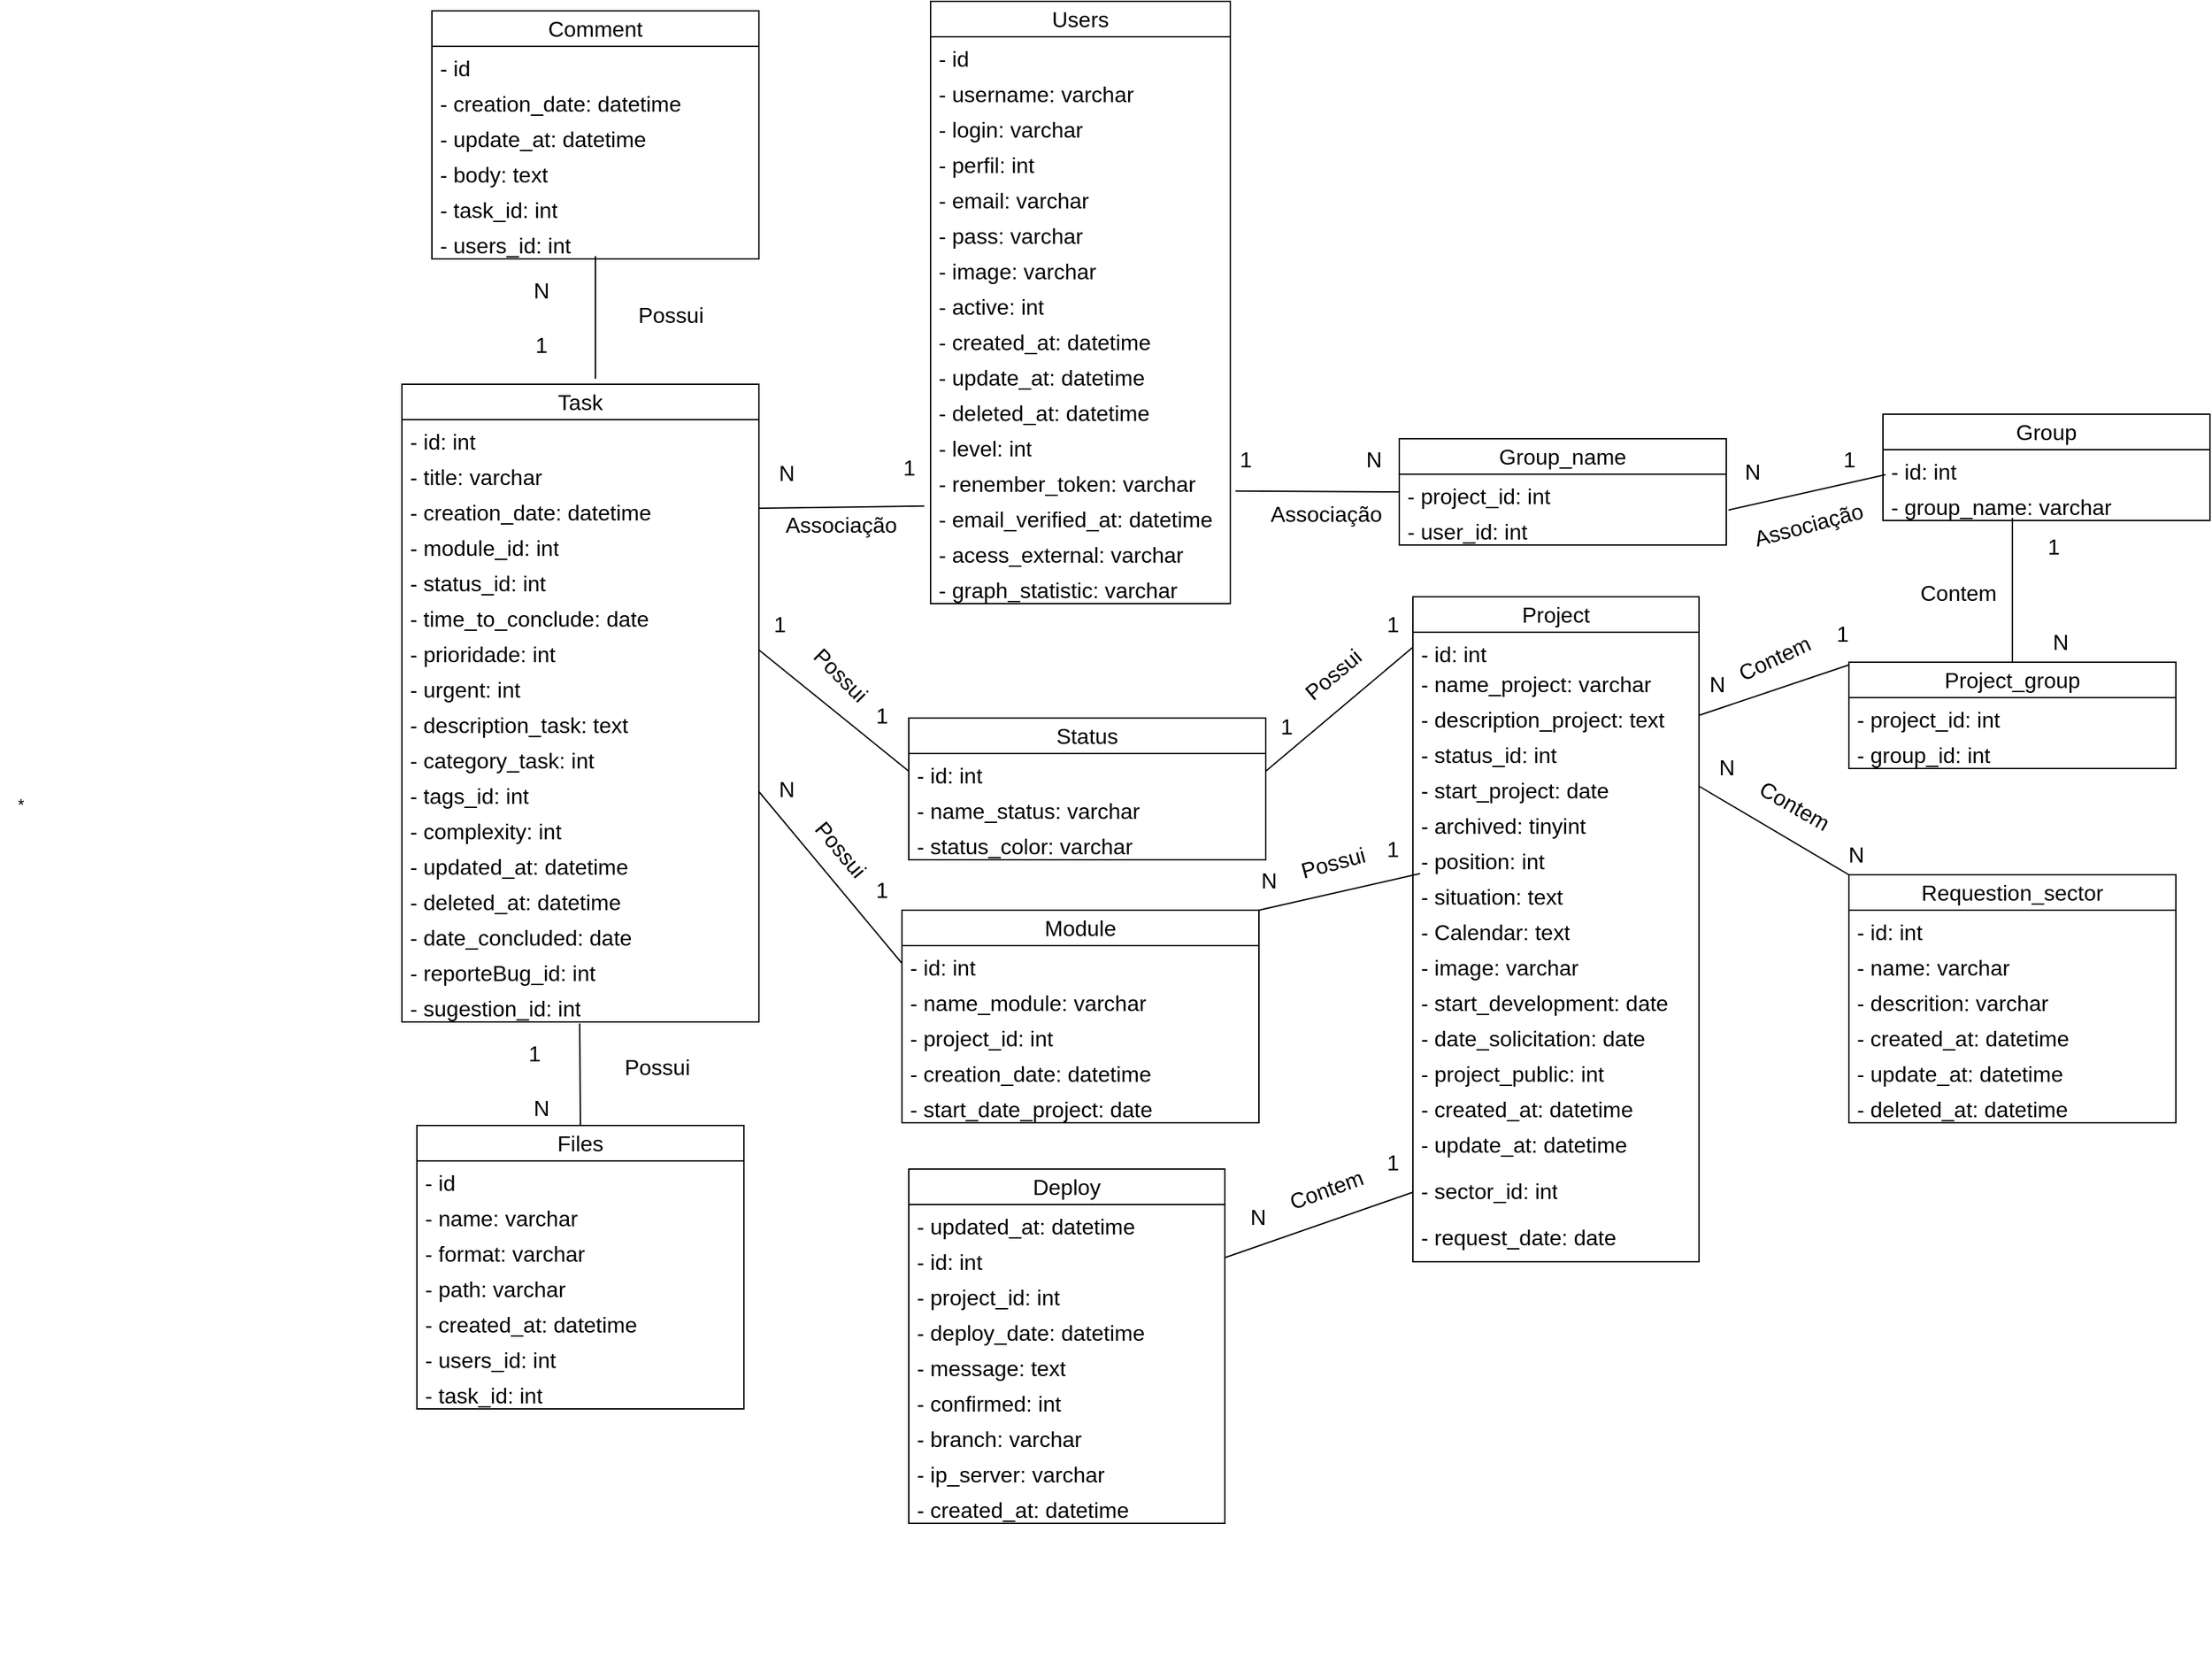 <mxfile version="21.6.3" type="github" pages="3">
  <diagram name="Página-1" id="oNRi-yFwODon11nVffu_">
    <mxGraphModel dx="1258" dy="1406" grid="0" gridSize="10" guides="1" tooltips="1" connect="1" arrows="1" fold="1" page="0" pageScale="1" pageWidth="1200" pageHeight="1920" math="0" shadow="0">
      <root>
        <mxCell id="0" />
        <mxCell id="1" parent="0" />
        <mxCell id="_6nD0CdhUFyhvwUly3kX-1" style="edgeStyle=none;curved=1;rounded=0;orthogonalLoop=1;jettySize=auto;html=1;exitX=0.025;exitY=-0.033;exitDx=0;exitDy=0;entryX=1;entryY=0;entryDx=0;entryDy=0;fontSize=12;startSize=8;endSize=8;endArrow=none;endFill=0;exitPerimeter=0;" parent="1" source="_6nD0CdhUFyhvwUly3kX-108" target="_6nD0CdhUFyhvwUly3kX-81" edge="1">
          <mxGeometry relative="1" as="geometry">
            <mxPoint x="710.0" y="-62" as="sourcePoint" />
            <mxPoint x="640" y="20" as="targetPoint" />
          </mxGeometry>
        </mxCell>
        <mxCell id="_6nD0CdhUFyhvwUly3kX-2" style="edgeStyle=none;curved=1;rounded=0;orthogonalLoop=1;jettySize=auto;html=1;exitX=0;exitY=0.5;exitDx=0;exitDy=0;entryX=1;entryY=0.5;entryDx=0;entryDy=0;fontSize=12;startSize=8;endSize=8;endArrow=none;endFill=0;" parent="1" source="_6nD0CdhUFyhvwUly3kX-101" target="_6nD0CdhUFyhvwUly3kX-88" edge="1">
          <mxGeometry relative="1" as="geometry">
            <mxPoint x="710" y="-114" as="sourcePoint" />
            <mxPoint x="636" y="-95" as="targetPoint" />
          </mxGeometry>
        </mxCell>
        <mxCell id="_6nD0CdhUFyhvwUly3kX-3" style="edgeStyle=none;curved=1;rounded=0;orthogonalLoop=1;jettySize=auto;html=1;exitX=0;exitY=0.5;exitDx=0;exitDy=0;entryX=1;entryY=0.5;entryDx=0;entryDy=0;fontSize=12;startSize=8;endSize=8;endArrow=none;endFill=0;" parent="1" source="_6nD0CdhUFyhvwUly3kX-82" target="_6nD0CdhUFyhvwUly3kX-74" edge="1">
          <mxGeometry relative="1" as="geometry">
            <mxPoint x="360" y="46" as="sourcePoint" />
            <mxPoint x="294" y="-69" as="targetPoint" />
          </mxGeometry>
        </mxCell>
        <mxCell id="_6nD0CdhUFyhvwUly3kX-4" style="edgeStyle=none;curved=1;rounded=0;orthogonalLoop=1;jettySize=auto;html=1;exitX=0;exitY=0.5;exitDx=0;exitDy=0;entryX=1;entryY=0.5;entryDx=0;entryDy=0;fontSize=12;startSize=8;endSize=8;endArrow=none;endFill=0;" parent="1" source="_6nD0CdhUFyhvwUly3kX-88" target="_6nD0CdhUFyhvwUly3kX-70" edge="1">
          <mxGeometry relative="1" as="geometry">
            <mxPoint x="360" y="-95" as="sourcePoint" />
            <mxPoint x="294" y="-95" as="targetPoint" />
          </mxGeometry>
        </mxCell>
        <mxCell id="_6nD0CdhUFyhvwUly3kX-5" style="edgeStyle=none;curved=1;rounded=0;orthogonalLoop=1;jettySize=auto;html=1;exitX=-0.021;exitY=0.245;exitDx=0;exitDy=0;entryX=1;entryY=0.5;entryDx=0;entryDy=0;fontSize=12;startSize=8;endSize=8;endArrow=none;endFill=0;exitPerimeter=0;" parent="1" source="_6nD0CdhUFyhvwUly3kX-54" target="_6nD0CdhUFyhvwUly3kX-66" edge="1">
          <mxGeometry relative="1" as="geometry">
            <mxPoint x="360" y="-195" as="sourcePoint" />
            <mxPoint x="268.324" y="-120.688" as="targetPoint" />
          </mxGeometry>
        </mxCell>
        <mxCell id="_6nD0CdhUFyhvwUly3kX-6" style="edgeStyle=none;curved=1;rounded=0;orthogonalLoop=1;jettySize=auto;html=1;exitX=1.017;exitY=-0.179;exitDx=0;exitDy=0;entryX=0;entryY=0.5;entryDx=0;entryDy=0;fontSize=12;startSize=8;endSize=8;endArrow=none;endFill=0;exitPerimeter=0;" parent="1" source="_6nD0CdhUFyhvwUly3kX-54" target="_6nD0CdhUFyhvwUly3kX-58" edge="1">
          <mxGeometry relative="1" as="geometry">
            <mxPoint x="600" y="-221" as="sourcePoint" />
            <mxPoint x="708" y="-224" as="targetPoint" />
          </mxGeometry>
        </mxCell>
        <mxCell id="_6nD0CdhUFyhvwUly3kX-7" style="edgeStyle=none;curved=1;rounded=0;orthogonalLoop=1;jettySize=auto;html=1;fontSize=12;startSize=8;endSize=8;endArrow=none;endFill=0;" parent="1" edge="1">
          <mxGeometry relative="1" as="geometry">
            <mxPoint x="152" y="-390" as="sourcePoint" />
            <mxPoint x="152" y="-300" as="targetPoint" />
          </mxGeometry>
        </mxCell>
        <mxCell id="_6nD0CdhUFyhvwUly3kX-8" style="edgeStyle=none;curved=1;rounded=0;orthogonalLoop=1;jettySize=auto;html=1;fontSize=12;startSize=8;endSize=8;endArrow=none;endFill=0;exitX=1.007;exitY=1.013;exitDx=0;exitDy=0;exitPerimeter=0;entryX=0.008;entryY=-0.295;entryDx=0;entryDy=0;entryPerimeter=0;" parent="1" source="_6nD0CdhUFyhvwUly3kX-58" target="_6nD0CdhUFyhvwUly3kX-62" edge="1">
          <mxGeometry relative="1" as="geometry">
            <mxPoint x="948" y="-224" as="sourcePoint" />
            <mxPoint x="1072" y="-224" as="targetPoint" />
          </mxGeometry>
        </mxCell>
        <mxCell id="_6nD0CdhUFyhvwUly3kX-9" value="N" style="text;html=1;align=center;verticalAlign=middle;resizable=0;points=[];autosize=1;strokeColor=none;fillColor=none;fontSize=16;rotation=180;" parent="1" vertex="1">
          <mxGeometry x="982" y="-246" width="40" height="30" as="geometry" />
        </mxCell>
        <mxCell id="_6nD0CdhUFyhvwUly3kX-10" style="edgeStyle=none;curved=1;rounded=0;orthogonalLoop=1;jettySize=auto;html=1;exitX=0.5;exitY=0;exitDx=0;exitDy=0;entryX=0.5;entryY=1;entryDx=0;entryDy=0;fontSize=12;startSize=8;endSize=8;endArrow=none;endFill=0;" parent="1" source="_6nD0CdhUFyhvwUly3kX-118" edge="1">
          <mxGeometry relative="1" as="geometry">
            <mxPoint x="1192" y="-114" as="sourcePoint" />
            <mxPoint x="1192" y="-198" as="targetPoint" />
          </mxGeometry>
        </mxCell>
        <mxCell id="_6nD0CdhUFyhvwUly3kX-11" style="edgeStyle=none;curved=1;rounded=0;orthogonalLoop=1;jettySize=auto;html=1;exitX=0;exitY=0;exitDx=0;exitDy=0;entryX=1;entryY=0.5;entryDx=0;entryDy=0;fontSize=12;startSize=8;endSize=8;endArrow=none;endFill=0;" parent="1" source="_6nD0CdhUFyhvwUly3kX-130" target="_6nD0CdhUFyhvwUly3kX-105" edge="1">
          <mxGeometry relative="1" as="geometry">
            <mxPoint x="1041.0" y="70" as="sourcePoint" />
            <mxPoint x="972.0" y="-62" as="targetPoint" />
          </mxGeometry>
        </mxCell>
        <mxCell id="_6nD0CdhUFyhvwUly3kX-12" value="*" style="text;html=1;align=center;verticalAlign=middle;resizable=0;points=[];autosize=1;strokeColor=none;fillColor=none;" parent="1" vertex="1">
          <mxGeometry x="-285" y="-2" width="30" height="30" as="geometry" />
        </mxCell>
        <mxCell id="_6nD0CdhUFyhvwUly3kX-13" style="edgeStyle=none;curved=1;rounded=0;orthogonalLoop=1;jettySize=auto;html=1;exitX=0.75;exitY=0;exitDx=0;exitDy=0;fontSize=12;startSize=8;endSize=8;" parent="1" edge="1">
          <mxGeometry relative="1" as="geometry">
            <mxPoint x="42" y="642.0" as="sourcePoint" />
            <mxPoint x="42" y="642.0" as="targetPoint" />
          </mxGeometry>
        </mxCell>
        <mxCell id="_6nD0CdhUFyhvwUly3kX-14" style="edgeStyle=none;curved=1;rounded=0;orthogonalLoop=1;jettySize=auto;html=1;exitX=0.5;exitY=0;exitDx=0;exitDy=0;fontSize=12;startSize=8;endSize=8;" parent="1" edge="1">
          <mxGeometry relative="1" as="geometry">
            <mxPoint x="1192" y="-250" as="sourcePoint" />
            <mxPoint x="1192" y="-250" as="targetPoint" />
          </mxGeometry>
        </mxCell>
        <mxCell id="_6nD0CdhUFyhvwUly3kX-15" style="edgeStyle=none;curved=1;rounded=0;orthogonalLoop=1;jettySize=auto;html=1;exitX=0;exitY=0.5;exitDx=0;exitDy=0;entryX=1;entryY=0.5;entryDx=0;entryDy=0;fontSize=12;startSize=8;endSize=8;endArrow=none;endFill=0;" parent="1" target="_6nD0CdhUFyhvwUly3kX-103" edge="1">
          <mxGeometry relative="1" as="geometry">
            <mxPoint x="1072" y="-90" as="sourcePoint" />
            <mxPoint x="972" y="-88" as="targetPoint" />
          </mxGeometry>
        </mxCell>
        <mxCell id="_6nD0CdhUFyhvwUly3kX-16" style="edgeStyle=none;curved=1;rounded=0;orthogonalLoop=1;jettySize=auto;html=1;exitX=0.5;exitY=0;exitDx=0;exitDy=0;fontSize=12;startSize=8;endSize=8;" parent="1" edge="1">
          <mxGeometry relative="1" as="geometry">
            <mxPoint x="152" y="-490" as="sourcePoint" />
            <mxPoint x="152" y="-490" as="targetPoint" />
          </mxGeometry>
        </mxCell>
        <mxCell id="_6nD0CdhUFyhvwUly3kX-17" style="edgeStyle=none;curved=1;rounded=0;orthogonalLoop=1;jettySize=auto;html=1;exitX=0.75;exitY=0;exitDx=0;exitDy=0;fontSize=12;startSize=8;endSize=8;" parent="1" edge="1">
          <mxGeometry relative="1" as="geometry">
            <mxPoint x="567.0" y="-121" as="sourcePoint" />
            <mxPoint x="567.0" y="-121" as="targetPoint" />
          </mxGeometry>
        </mxCell>
        <mxCell id="_6nD0CdhUFyhvwUly3kX-18" style="edgeStyle=none;curved=1;rounded=0;orthogonalLoop=1;jettySize=auto;html=1;exitX=0.5;exitY=0;exitDx=0;exitDy=0;fontSize=12;startSize=8;endSize=8;" parent="1" edge="1">
          <mxGeometry relative="1" as="geometry">
            <mxPoint x="498" y="-121" as="sourcePoint" />
            <mxPoint x="498" y="-121" as="targetPoint" />
          </mxGeometry>
        </mxCell>
        <mxCell id="_6nD0CdhUFyhvwUly3kX-19" value="1" style="text;html=1;align=center;verticalAlign=middle;resizable=0;points=[];autosize=1;strokeColor=none;fillColor=none;fontSize=16;" parent="1" vertex="1">
          <mxGeometry x="1057" y="-256" width="30" height="30" as="geometry" />
        </mxCell>
        <mxCell id="_6nD0CdhUFyhvwUly3kX-20" style="edgeStyle=none;curved=1;rounded=0;orthogonalLoop=1;jettySize=auto;html=1;exitX=0.75;exitY=0;exitDx=0;exitDy=0;fontSize=12;startSize=8;endSize=8;" parent="1" edge="1">
          <mxGeometry relative="1" as="geometry">
            <mxPoint x="570.0" y="20" as="sourcePoint" />
            <mxPoint x="570.0" y="20" as="targetPoint" />
          </mxGeometry>
        </mxCell>
        <mxCell id="_6nD0CdhUFyhvwUly3kX-21" value="1" style="text;html=1;align=center;verticalAlign=middle;resizable=0;points=[];autosize=1;strokeColor=none;fillColor=none;fontSize=16;" parent="1" vertex="1">
          <mxGeometry x="614" y="-256" width="30" height="30" as="geometry" />
        </mxCell>
        <mxCell id="_6nD0CdhUFyhvwUly3kX-22" value="N" style="text;html=1;align=center;verticalAlign=middle;resizable=0;points=[];autosize=1;strokeColor=none;fillColor=none;fontSize=16;" parent="1" vertex="1">
          <mxGeometry x="703" y="-256" width="40" height="30" as="geometry" />
        </mxCell>
        <mxCell id="_6nD0CdhUFyhvwUly3kX-23" value="1" style="text;html=1;align=center;verticalAlign=middle;resizable=0;points=[];autosize=1;strokeColor=none;fillColor=none;fontSize=16;" parent="1" vertex="1">
          <mxGeometry x="1207" y="-192" width="30" height="30" as="geometry" />
        </mxCell>
        <mxCell id="_6nD0CdhUFyhvwUly3kX-24" value="N" style="text;html=1;align=center;verticalAlign=middle;resizable=0;points=[];autosize=1;strokeColor=none;fillColor=none;fontSize=16;" parent="1" vertex="1">
          <mxGeometry x="1207" y="-122" width="40" height="30" as="geometry" />
        </mxCell>
        <mxCell id="_6nD0CdhUFyhvwUly3kX-25" value="N" style="text;html=1;align=center;verticalAlign=middle;resizable=0;points=[];autosize=1;strokeColor=none;fillColor=none;fontSize=16;" parent="1" vertex="1">
          <mxGeometry x="92" y="-380" width="40" height="30" as="geometry" />
        </mxCell>
        <mxCell id="_6nD0CdhUFyhvwUly3kX-26" value="1" style="text;html=1;align=center;verticalAlign=middle;resizable=0;points=[];autosize=1;strokeColor=none;fillColor=none;fontSize=16;" parent="1" vertex="1">
          <mxGeometry x="97" y="-340" width="30" height="30" as="geometry" />
        </mxCell>
        <mxCell id="_6nD0CdhUFyhvwUly3kX-27" value="N" style="text;html=1;align=center;verticalAlign=middle;resizable=0;points=[];autosize=1;strokeColor=none;fillColor=none;fontSize=16;" parent="1" vertex="1">
          <mxGeometry x="1057" y="34" width="40" height="30" as="geometry" />
        </mxCell>
        <mxCell id="_6nD0CdhUFyhvwUly3kX-28" value="N" style="text;html=1;align=center;verticalAlign=middle;resizable=0;points=[];autosize=1;strokeColor=none;fillColor=none;fontSize=16;" parent="1" vertex="1">
          <mxGeometry x="962" y="-30" width="40" height="30" as="geometry" />
        </mxCell>
        <mxCell id="_6nD0CdhUFyhvwUly3kX-29" value="1" style="text;html=1;align=center;verticalAlign=middle;resizable=0;points=[];autosize=1;strokeColor=none;fillColor=none;fontSize=16;" parent="1" vertex="1">
          <mxGeometry x="722" y="-135" width="30" height="30" as="geometry" />
        </mxCell>
        <mxCell id="_6nD0CdhUFyhvwUly3kX-30" value="1" style="text;html=1;align=center;verticalAlign=middle;resizable=0;points=[];autosize=1;strokeColor=none;fillColor=none;fontSize=16;" parent="1" vertex="1">
          <mxGeometry x="644" y="-60" width="30" height="30" as="geometry" />
        </mxCell>
        <mxCell id="_6nD0CdhUFyhvwUly3kX-31" value="1" style="text;html=1;align=center;verticalAlign=middle;resizable=0;points=[];autosize=1;strokeColor=none;fillColor=none;fontSize=16;" parent="1" vertex="1">
          <mxGeometry x="722" y="30" width="30" height="30" as="geometry" />
        </mxCell>
        <mxCell id="_6nD0CdhUFyhvwUly3kX-32" value="N" style="text;html=1;align=center;verticalAlign=middle;resizable=0;points=[];autosize=1;strokeColor=none;fillColor=none;fontSize=16;" parent="1" vertex="1">
          <mxGeometry x="626" y="53" width="40" height="30" as="geometry" />
        </mxCell>
        <mxCell id="_6nD0CdhUFyhvwUly3kX-33" value="N" style="text;html=1;align=center;verticalAlign=middle;resizable=0;points=[];autosize=1;strokeColor=none;fillColor=none;fontSize=16;" parent="1" vertex="1">
          <mxGeometry x="618" y="300" width="40" height="30" as="geometry" />
        </mxCell>
        <mxCell id="_6nD0CdhUFyhvwUly3kX-34" value="1" style="text;html=1;align=center;verticalAlign=middle;resizable=0;points=[];autosize=1;strokeColor=none;fillColor=none;fontSize=16;" parent="1" vertex="1">
          <mxGeometry x="1052" y="-128" width="30" height="30" as="geometry" />
        </mxCell>
        <mxCell id="_6nD0CdhUFyhvwUly3kX-36" value="1" style="text;html=1;align=center;verticalAlign=middle;resizable=0;points=[];autosize=1;strokeColor=none;fillColor=none;fontSize=16;" parent="1" vertex="1">
          <mxGeometry x="347" y="-68" width="30" height="30" as="geometry" />
        </mxCell>
        <mxCell id="_6nD0CdhUFyhvwUly3kX-37" value="1" style="text;html=1;align=center;verticalAlign=middle;resizable=0;points=[];autosize=1;strokeColor=none;fillColor=none;fontSize=16;" parent="1" vertex="1">
          <mxGeometry x="272" y="-135" width="30" height="30" as="geometry" />
        </mxCell>
        <mxCell id="_6nD0CdhUFyhvwUly3kX-38" value="1" style="text;html=1;align=center;verticalAlign=middle;resizable=0;points=[];autosize=1;strokeColor=none;fillColor=none;fontSize=16;" parent="1" vertex="1">
          <mxGeometry x="347" y="60" width="30" height="30" as="geometry" />
        </mxCell>
        <mxCell id="_6nD0CdhUFyhvwUly3kX-39" value="N" style="text;html=1;align=center;verticalAlign=middle;resizable=0;points=[];autosize=1;strokeColor=none;fillColor=none;fontSize=16;" parent="1" vertex="1">
          <mxGeometry x="272" y="-14" width="40" height="30" as="geometry" />
        </mxCell>
        <mxCell id="_6nD0CdhUFyhvwUly3kX-40" value="Users" style="swimlane;fontStyle=0;childLayout=stackLayout;horizontal=1;startSize=26;fillColor=none;horizontalStack=0;resizeParent=1;resizeParentMax=0;resizeLast=0;collapsible=1;marginBottom=0;whiteSpace=wrap;html=1;fontSize=16;" parent="1" vertex="1">
          <mxGeometry x="398" y="-577" width="220" height="442" as="geometry" />
        </mxCell>
        <mxCell id="_6nD0CdhUFyhvwUly3kX-41" value="- id" style="text;strokeColor=none;fillColor=none;align=left;verticalAlign=top;spacingLeft=4;spacingRight=4;overflow=hidden;rotatable=0;points=[[0,0.5],[1,0.5]];portConstraint=eastwest;whiteSpace=wrap;html=1;fontSize=16;" parent="_6nD0CdhUFyhvwUly3kX-40" vertex="1">
          <mxGeometry y="26" width="220" height="26" as="geometry" />
        </mxCell>
        <mxCell id="_6nD0CdhUFyhvwUly3kX-42" value="- username: varchar" style="text;strokeColor=none;fillColor=none;align=left;verticalAlign=top;spacingLeft=4;spacingRight=4;overflow=hidden;rotatable=0;points=[[0,0.5],[1,0.5]];portConstraint=eastwest;whiteSpace=wrap;html=1;fontSize=16;" parent="_6nD0CdhUFyhvwUly3kX-40" vertex="1">
          <mxGeometry y="52" width="220" height="26" as="geometry" />
        </mxCell>
        <mxCell id="_6nD0CdhUFyhvwUly3kX-43" value="- login: varchar" style="text;strokeColor=none;fillColor=none;align=left;verticalAlign=top;spacingLeft=4;spacingRight=4;overflow=hidden;rotatable=0;points=[[0,0.5],[1,0.5]];portConstraint=eastwest;whiteSpace=wrap;html=1;fontSize=16;" parent="_6nD0CdhUFyhvwUly3kX-40" vertex="1">
          <mxGeometry y="78" width="220" height="26" as="geometry" />
        </mxCell>
        <mxCell id="_6nD0CdhUFyhvwUly3kX-44" value="- perfil: int" style="text;strokeColor=none;fillColor=none;align=left;verticalAlign=top;spacingLeft=4;spacingRight=4;overflow=hidden;rotatable=0;points=[[0,0.5],[1,0.5]];portConstraint=eastwest;whiteSpace=wrap;html=1;fontSize=16;" parent="_6nD0CdhUFyhvwUly3kX-40" vertex="1">
          <mxGeometry y="104" width="220" height="26" as="geometry" />
        </mxCell>
        <mxCell id="_6nD0CdhUFyhvwUly3kX-45" value="- email: varchar" style="text;strokeColor=none;fillColor=none;align=left;verticalAlign=top;spacingLeft=4;spacingRight=4;overflow=hidden;rotatable=0;points=[[0,0.5],[1,0.5]];portConstraint=eastwest;whiteSpace=wrap;html=1;fontSize=16;" parent="_6nD0CdhUFyhvwUly3kX-40" vertex="1">
          <mxGeometry y="130" width="220" height="26" as="geometry" />
        </mxCell>
        <mxCell id="_6nD0CdhUFyhvwUly3kX-46" value="- pass: varchar" style="text;strokeColor=none;fillColor=none;align=left;verticalAlign=top;spacingLeft=4;spacingRight=4;overflow=hidden;rotatable=0;points=[[0,0.5],[1,0.5]];portConstraint=eastwest;whiteSpace=wrap;html=1;fontSize=16;" parent="_6nD0CdhUFyhvwUly3kX-40" vertex="1">
          <mxGeometry y="156" width="220" height="26" as="geometry" />
        </mxCell>
        <mxCell id="_6nD0CdhUFyhvwUly3kX-47" value="- image: varchar" style="text;strokeColor=none;fillColor=none;align=left;verticalAlign=top;spacingLeft=4;spacingRight=4;overflow=hidden;rotatable=0;points=[[0,0.5],[1,0.5]];portConstraint=eastwest;whiteSpace=wrap;html=1;fontSize=16;" parent="_6nD0CdhUFyhvwUly3kX-40" vertex="1">
          <mxGeometry y="182" width="220" height="26" as="geometry" />
        </mxCell>
        <mxCell id="_6nD0CdhUFyhvwUly3kX-48" value="- active: int" style="text;strokeColor=none;fillColor=none;align=left;verticalAlign=top;spacingLeft=4;spacingRight=4;overflow=hidden;rotatable=0;points=[[0,0.5],[1,0.5]];portConstraint=eastwest;whiteSpace=wrap;html=1;fontSize=16;" parent="_6nD0CdhUFyhvwUly3kX-40" vertex="1">
          <mxGeometry y="208" width="220" height="26" as="geometry" />
        </mxCell>
        <mxCell id="_6nD0CdhUFyhvwUly3kX-49" value="- created_at: datetime" style="text;strokeColor=none;fillColor=none;align=left;verticalAlign=top;spacingLeft=4;spacingRight=4;overflow=hidden;rotatable=0;points=[[0,0.5],[1,0.5]];portConstraint=eastwest;whiteSpace=wrap;html=1;fontSize=16;" parent="_6nD0CdhUFyhvwUly3kX-40" vertex="1">
          <mxGeometry y="234" width="220" height="26" as="geometry" />
        </mxCell>
        <mxCell id="_6nD0CdhUFyhvwUly3kX-50" value="- update_at: datetime" style="text;strokeColor=none;fillColor=none;align=left;verticalAlign=top;spacingLeft=4;spacingRight=4;overflow=hidden;rotatable=0;points=[[0,0.5],[1,0.5]];portConstraint=eastwest;whiteSpace=wrap;html=1;fontSize=16;" parent="_6nD0CdhUFyhvwUly3kX-40" vertex="1">
          <mxGeometry y="260" width="220" height="26" as="geometry" />
        </mxCell>
        <mxCell id="_6nD0CdhUFyhvwUly3kX-51" value="- deleted_at: datetime" style="text;strokeColor=none;fillColor=none;align=left;verticalAlign=top;spacingLeft=4;spacingRight=4;overflow=hidden;rotatable=0;points=[[0,0.5],[1,0.5]];portConstraint=eastwest;whiteSpace=wrap;html=1;fontSize=16;" parent="_6nD0CdhUFyhvwUly3kX-40" vertex="1">
          <mxGeometry y="286" width="220" height="26" as="geometry" />
        </mxCell>
        <mxCell id="_6nD0CdhUFyhvwUly3kX-52" value="- level: int" style="text;strokeColor=none;fillColor=none;align=left;verticalAlign=top;spacingLeft=4;spacingRight=4;overflow=hidden;rotatable=0;points=[[0,0.5],[1,0.5]];portConstraint=eastwest;whiteSpace=wrap;html=1;fontSize=16;" parent="_6nD0CdhUFyhvwUly3kX-40" vertex="1">
          <mxGeometry y="312" width="220" height="26" as="geometry" />
        </mxCell>
        <mxCell id="_6nD0CdhUFyhvwUly3kX-53" value="- renember_token: varchar" style="text;strokeColor=none;fillColor=none;align=left;verticalAlign=top;spacingLeft=4;spacingRight=4;overflow=hidden;rotatable=0;points=[[0,0.5],[1,0.5]];portConstraint=eastwest;whiteSpace=wrap;html=1;fontSize=16;" parent="_6nD0CdhUFyhvwUly3kX-40" vertex="1">
          <mxGeometry y="338" width="220" height="26" as="geometry" />
        </mxCell>
        <mxCell id="_6nD0CdhUFyhvwUly3kX-54" value="- email_verified_at: datetime" style="text;strokeColor=none;fillColor=none;align=left;verticalAlign=top;spacingLeft=4;spacingRight=4;overflow=hidden;rotatable=0;points=[[0,0.5],[1,0.5]];portConstraint=eastwest;whiteSpace=wrap;html=1;fontSize=16;" parent="_6nD0CdhUFyhvwUly3kX-40" vertex="1">
          <mxGeometry y="364" width="220" height="26" as="geometry" />
        </mxCell>
        <mxCell id="_6nD0CdhUFyhvwUly3kX-55" value="- acess_external: varchar" style="text;strokeColor=none;fillColor=none;align=left;verticalAlign=top;spacingLeft=4;spacingRight=4;overflow=hidden;rotatable=0;points=[[0,0.5],[1,0.5]];portConstraint=eastwest;whiteSpace=wrap;html=1;fontSize=16;" parent="_6nD0CdhUFyhvwUly3kX-40" vertex="1">
          <mxGeometry y="390" width="220" height="26" as="geometry" />
        </mxCell>
        <mxCell id="_6nD0CdhUFyhvwUly3kX-56" value="- graph_statistic: varchar" style="text;strokeColor=none;fillColor=none;align=left;verticalAlign=top;spacingLeft=4;spacingRight=4;overflow=hidden;rotatable=0;points=[[0,0.5],[1,0.5]];portConstraint=eastwest;whiteSpace=wrap;html=1;fontSize=16;" parent="_6nD0CdhUFyhvwUly3kX-40" vertex="1">
          <mxGeometry y="416" width="220" height="26" as="geometry" />
        </mxCell>
        <mxCell id="_6nD0CdhUFyhvwUly3kX-57" value="Group_name" style="swimlane;fontStyle=0;childLayout=stackLayout;horizontal=1;startSize=26;fillColor=none;horizontalStack=0;resizeParent=1;resizeParentMax=0;resizeLast=0;collapsible=1;marginBottom=0;whiteSpace=wrap;html=1;fontSize=16;" parent="1" vertex="1">
          <mxGeometry x="742" y="-256" width="240" height="78" as="geometry" />
        </mxCell>
        <mxCell id="_6nD0CdhUFyhvwUly3kX-58" value="- project_id: int" style="text;strokeColor=none;fillColor=none;align=left;verticalAlign=top;spacingLeft=4;spacingRight=4;overflow=hidden;rotatable=0;points=[[0,0.5],[1,0.5]];portConstraint=eastwest;whiteSpace=wrap;html=1;fontSize=16;" parent="_6nD0CdhUFyhvwUly3kX-57" vertex="1">
          <mxGeometry y="26" width="240" height="26" as="geometry" />
        </mxCell>
        <mxCell id="_6nD0CdhUFyhvwUly3kX-59" value="- user_id: int" style="text;strokeColor=none;fillColor=none;align=left;verticalAlign=top;spacingLeft=4;spacingRight=4;overflow=hidden;rotatable=0;points=[[0,0.5],[1,0.5]];portConstraint=eastwest;whiteSpace=wrap;html=1;fontSize=16;" parent="_6nD0CdhUFyhvwUly3kX-57" vertex="1">
          <mxGeometry y="52" width="240" height="26" as="geometry" />
        </mxCell>
        <mxCell id="_6nD0CdhUFyhvwUly3kX-60" value="Group" style="swimlane;fontStyle=0;childLayout=stackLayout;horizontal=1;startSize=26;fillColor=none;horizontalStack=0;resizeParent=1;resizeParentMax=0;resizeLast=0;collapsible=1;marginBottom=0;whiteSpace=wrap;html=1;fontSize=16;" parent="1" vertex="1">
          <mxGeometry x="1097" y="-274" width="240" height="78" as="geometry" />
        </mxCell>
        <mxCell id="_6nD0CdhUFyhvwUly3kX-61" value="- id: int" style="text;strokeColor=none;fillColor=none;align=left;verticalAlign=top;spacingLeft=4;spacingRight=4;overflow=hidden;rotatable=0;points=[[0,0.5],[1,0.5]];portConstraint=eastwest;whiteSpace=wrap;html=1;fontSize=16;" parent="_6nD0CdhUFyhvwUly3kX-60" vertex="1">
          <mxGeometry y="26" width="240" height="26" as="geometry" />
        </mxCell>
        <mxCell id="_6nD0CdhUFyhvwUly3kX-62" value="- group_name: varchar" style="text;strokeColor=none;fillColor=none;align=left;verticalAlign=top;spacingLeft=4;spacingRight=4;overflow=hidden;rotatable=0;points=[[0,0.5],[1,0.5]];portConstraint=eastwest;whiteSpace=wrap;html=1;fontSize=16;" parent="_6nD0CdhUFyhvwUly3kX-60" vertex="1">
          <mxGeometry y="52" width="240" height="26" as="geometry" />
        </mxCell>
        <mxCell id="_6nD0CdhUFyhvwUly3kX-63" value="Task" style="swimlane;fontStyle=0;childLayout=stackLayout;horizontal=1;startSize=26;fillColor=none;horizontalStack=0;resizeParent=1;resizeParentMax=0;resizeLast=0;collapsible=1;marginBottom=0;whiteSpace=wrap;html=1;fontSize=16;" parent="1" vertex="1">
          <mxGeometry x="10" y="-296" width="262" height="468" as="geometry">
            <mxRectangle x="351" y="266" width="90" height="30" as="alternateBounds" />
          </mxGeometry>
        </mxCell>
        <mxCell id="_6nD0CdhUFyhvwUly3kX-64" value="- id: int" style="text;strokeColor=none;fillColor=none;align=left;verticalAlign=top;spacingLeft=4;spacingRight=4;overflow=hidden;rotatable=0;points=[[0,0.5],[1,0.5]];portConstraint=eastwest;whiteSpace=wrap;html=1;fontSize=16;" parent="_6nD0CdhUFyhvwUly3kX-63" vertex="1">
          <mxGeometry y="26" width="262" height="26" as="geometry" />
        </mxCell>
        <mxCell id="_6nD0CdhUFyhvwUly3kX-65" value="- title: varchar" style="text;strokeColor=none;fillColor=none;align=left;verticalAlign=top;spacingLeft=4;spacingRight=4;overflow=hidden;rotatable=0;points=[[0,0.5],[1,0.5]];portConstraint=eastwest;whiteSpace=wrap;html=1;fontSize=16;" parent="_6nD0CdhUFyhvwUly3kX-63" vertex="1">
          <mxGeometry y="52" width="262" height="26" as="geometry" />
        </mxCell>
        <mxCell id="_6nD0CdhUFyhvwUly3kX-66" value="- creation_date: datetime" style="text;strokeColor=none;fillColor=none;align=left;verticalAlign=top;spacingLeft=4;spacingRight=4;overflow=hidden;rotatable=0;points=[[0,0.5],[1,0.5]];portConstraint=eastwest;whiteSpace=wrap;html=1;fontSize=16;" parent="_6nD0CdhUFyhvwUly3kX-63" vertex="1">
          <mxGeometry y="78" width="262" height="26" as="geometry" />
        </mxCell>
        <mxCell id="_6nD0CdhUFyhvwUly3kX-67" value="- module_id: int" style="text;strokeColor=none;fillColor=none;align=left;verticalAlign=top;spacingLeft=4;spacingRight=4;overflow=hidden;rotatable=0;points=[[0,0.5],[1,0.5]];portConstraint=eastwest;whiteSpace=wrap;html=1;fontSize=16;" parent="_6nD0CdhUFyhvwUly3kX-63" vertex="1">
          <mxGeometry y="104" width="262" height="26" as="geometry" />
        </mxCell>
        <mxCell id="_6nD0CdhUFyhvwUly3kX-68" value="- status_id: int" style="text;strokeColor=none;fillColor=none;align=left;verticalAlign=top;spacingLeft=4;spacingRight=4;overflow=hidden;rotatable=0;points=[[0,0.5],[1,0.5]];portConstraint=eastwest;whiteSpace=wrap;html=1;fontSize=16;" parent="_6nD0CdhUFyhvwUly3kX-63" vertex="1">
          <mxGeometry y="130" width="262" height="26" as="geometry" />
        </mxCell>
        <mxCell id="_6nD0CdhUFyhvwUly3kX-69" value="-&amp;nbsp;time_to_conclude: date" style="text;strokeColor=none;fillColor=none;align=left;verticalAlign=top;spacingLeft=4;spacingRight=4;overflow=hidden;rotatable=0;points=[[0,0.5],[1,0.5]];portConstraint=eastwest;whiteSpace=wrap;html=1;fontSize=16;" parent="_6nD0CdhUFyhvwUly3kX-63" vertex="1">
          <mxGeometry y="156" width="262" height="26" as="geometry" />
        </mxCell>
        <mxCell id="_6nD0CdhUFyhvwUly3kX-70" value="- prioridade: int" style="text;strokeColor=none;fillColor=none;align=left;verticalAlign=top;spacingLeft=4;spacingRight=4;overflow=hidden;rotatable=0;points=[[0,0.5],[1,0.5]];portConstraint=eastwest;whiteSpace=wrap;html=1;fontSize=16;" parent="_6nD0CdhUFyhvwUly3kX-63" vertex="1">
          <mxGeometry y="182" width="262" height="26" as="geometry" />
        </mxCell>
        <mxCell id="_6nD0CdhUFyhvwUly3kX-71" value="- urgent: int" style="text;strokeColor=none;fillColor=none;align=left;verticalAlign=top;spacingLeft=4;spacingRight=4;overflow=hidden;rotatable=0;points=[[0,0.5],[1,0.5]];portConstraint=eastwest;whiteSpace=wrap;html=1;fontSize=16;" parent="_6nD0CdhUFyhvwUly3kX-63" vertex="1">
          <mxGeometry y="208" width="262" height="26" as="geometry" />
        </mxCell>
        <mxCell id="_6nD0CdhUFyhvwUly3kX-72" value="- description_task: text&lt;br&gt;" style="text;strokeColor=none;fillColor=none;align=left;verticalAlign=top;spacingLeft=4;spacingRight=4;overflow=hidden;rotatable=0;points=[[0,0.5],[1,0.5]];portConstraint=eastwest;whiteSpace=wrap;html=1;fontSize=16;" parent="_6nD0CdhUFyhvwUly3kX-63" vertex="1">
          <mxGeometry y="234" width="262" height="26" as="geometry" />
        </mxCell>
        <mxCell id="_6nD0CdhUFyhvwUly3kX-73" value="- category_task: int" style="text;strokeColor=none;fillColor=none;align=left;verticalAlign=top;spacingLeft=4;spacingRight=4;overflow=hidden;rotatable=0;points=[[0,0.5],[1,0.5]];portConstraint=eastwest;whiteSpace=wrap;html=1;fontSize=16;" parent="_6nD0CdhUFyhvwUly3kX-63" vertex="1">
          <mxGeometry y="260" width="262" height="26" as="geometry" />
        </mxCell>
        <mxCell id="_6nD0CdhUFyhvwUly3kX-74" value="- tags_id: int" style="text;strokeColor=none;fillColor=none;align=left;verticalAlign=top;spacingLeft=4;spacingRight=4;overflow=hidden;rotatable=0;points=[[0,0.5],[1,0.5]];portConstraint=eastwest;whiteSpace=wrap;html=1;fontSize=16;" parent="_6nD0CdhUFyhvwUly3kX-63" vertex="1">
          <mxGeometry y="286" width="262" height="26" as="geometry" />
        </mxCell>
        <mxCell id="_6nD0CdhUFyhvwUly3kX-75" value="-&amp;nbsp;complexity: int" style="text;strokeColor=none;fillColor=none;align=left;verticalAlign=top;spacingLeft=4;spacingRight=4;overflow=hidden;rotatable=0;points=[[0,0.5],[1,0.5]];portConstraint=eastwest;whiteSpace=wrap;html=1;fontSize=16;" parent="_6nD0CdhUFyhvwUly3kX-63" vertex="1">
          <mxGeometry y="312" width="262" height="26" as="geometry" />
        </mxCell>
        <mxCell id="_6nD0CdhUFyhvwUly3kX-76" value="- updated_at: datetime" style="text;strokeColor=none;fillColor=none;align=left;verticalAlign=top;spacingLeft=4;spacingRight=4;overflow=hidden;rotatable=0;points=[[0,0.5],[1,0.5]];portConstraint=eastwest;whiteSpace=wrap;html=1;fontSize=16;" parent="_6nD0CdhUFyhvwUly3kX-63" vertex="1">
          <mxGeometry y="338" width="262" height="26" as="geometry" />
        </mxCell>
        <mxCell id="_6nD0CdhUFyhvwUly3kX-77" value="- deleted_at: datetime" style="text;strokeColor=none;fillColor=none;align=left;verticalAlign=top;spacingLeft=4;spacingRight=4;overflow=hidden;rotatable=0;points=[[0,0.5],[1,0.5]];portConstraint=eastwest;whiteSpace=wrap;html=1;fontSize=16;" parent="_6nD0CdhUFyhvwUly3kX-63" vertex="1">
          <mxGeometry y="364" width="262" height="26" as="geometry" />
        </mxCell>
        <mxCell id="_6nD0CdhUFyhvwUly3kX-78" value="- date_concluded: date" style="text;strokeColor=none;fillColor=none;align=left;verticalAlign=top;spacingLeft=4;spacingRight=4;overflow=hidden;rotatable=0;points=[[0,0.5],[1,0.5]];portConstraint=eastwest;whiteSpace=wrap;html=1;fontSize=16;" parent="_6nD0CdhUFyhvwUly3kX-63" vertex="1">
          <mxGeometry y="390" width="262" height="26" as="geometry" />
        </mxCell>
        <mxCell id="_6nD0CdhUFyhvwUly3kX-79" value="- reporteBug_id: int" style="text;strokeColor=none;fillColor=none;align=left;verticalAlign=top;spacingLeft=4;spacingRight=4;overflow=hidden;rotatable=0;points=[[0,0.5],[1,0.5]];portConstraint=eastwest;whiteSpace=wrap;html=1;fontSize=16;" parent="_6nD0CdhUFyhvwUly3kX-63" vertex="1">
          <mxGeometry y="416" width="262" height="26" as="geometry" />
        </mxCell>
        <mxCell id="_6nD0CdhUFyhvwUly3kX-80" value="- sugestion_id: int" style="text;strokeColor=none;fillColor=none;align=left;verticalAlign=top;spacingLeft=4;spacingRight=4;overflow=hidden;rotatable=0;points=[[0,0.5],[1,0.5]];portConstraint=eastwest;whiteSpace=wrap;html=1;fontSize=16;" parent="_6nD0CdhUFyhvwUly3kX-63" vertex="1">
          <mxGeometry y="442" width="262" height="26" as="geometry" />
        </mxCell>
        <mxCell id="_6nD0CdhUFyhvwUly3kX-81" value="Module" style="swimlane;fontStyle=0;childLayout=stackLayout;horizontal=1;startSize=26;fillColor=none;horizontalStack=0;resizeParent=1;resizeParentMax=0;resizeLast=0;collapsible=1;marginBottom=0;whiteSpace=wrap;html=1;fontSize=16;" parent="1" vertex="1">
          <mxGeometry x="377" y="90" width="262" height="156" as="geometry">
            <mxRectangle x="351" y="266" width="90" height="30" as="alternateBounds" />
          </mxGeometry>
        </mxCell>
        <mxCell id="_6nD0CdhUFyhvwUly3kX-82" value="- id: int" style="text;strokeColor=none;fillColor=none;align=left;verticalAlign=top;spacingLeft=4;spacingRight=4;overflow=hidden;rotatable=0;points=[[0,0.5],[1,0.5]];portConstraint=eastwest;whiteSpace=wrap;html=1;fontSize=16;" parent="_6nD0CdhUFyhvwUly3kX-81" vertex="1">
          <mxGeometry y="26" width="262" height="26" as="geometry" />
        </mxCell>
        <mxCell id="_6nD0CdhUFyhvwUly3kX-83" value="- name_module: varchar" style="text;strokeColor=none;fillColor=none;align=left;verticalAlign=top;spacingLeft=4;spacingRight=4;overflow=hidden;rotatable=0;points=[[0,0.5],[1,0.5]];portConstraint=eastwest;whiteSpace=wrap;html=1;fontSize=16;" parent="_6nD0CdhUFyhvwUly3kX-81" vertex="1">
          <mxGeometry y="52" width="262" height="26" as="geometry" />
        </mxCell>
        <mxCell id="_6nD0CdhUFyhvwUly3kX-84" value="- project_id: int" style="text;strokeColor=none;fillColor=none;align=left;verticalAlign=top;spacingLeft=4;spacingRight=4;overflow=hidden;rotatable=0;points=[[0,0.5],[1,0.5]];portConstraint=eastwest;whiteSpace=wrap;html=1;fontSize=16;" parent="_6nD0CdhUFyhvwUly3kX-81" vertex="1">
          <mxGeometry y="78" width="262" height="26" as="geometry" />
        </mxCell>
        <mxCell id="_6nD0CdhUFyhvwUly3kX-85" value="- creation_date: datetime" style="text;strokeColor=none;fillColor=none;align=left;verticalAlign=top;spacingLeft=4;spacingRight=4;overflow=hidden;rotatable=0;points=[[0,0.5],[1,0.5]];portConstraint=eastwest;whiteSpace=wrap;html=1;fontSize=16;" parent="_6nD0CdhUFyhvwUly3kX-81" vertex="1">
          <mxGeometry y="104" width="262" height="26" as="geometry" />
        </mxCell>
        <mxCell id="_6nD0CdhUFyhvwUly3kX-86" value="- start_date_project: date" style="text;strokeColor=none;fillColor=none;align=left;verticalAlign=top;spacingLeft=4;spacingRight=4;overflow=hidden;rotatable=0;points=[[0,0.5],[1,0.5]];portConstraint=eastwest;whiteSpace=wrap;html=1;fontSize=16;" parent="_6nD0CdhUFyhvwUly3kX-81" vertex="1">
          <mxGeometry y="130" width="262" height="26" as="geometry" />
        </mxCell>
        <mxCell id="_6nD0CdhUFyhvwUly3kX-87" value="Status" style="swimlane;fontStyle=0;childLayout=stackLayout;horizontal=1;startSize=26;fillColor=none;horizontalStack=0;resizeParent=1;resizeParentMax=0;resizeLast=0;collapsible=1;marginBottom=0;whiteSpace=wrap;html=1;fontSize=16;" parent="1" vertex="1">
          <mxGeometry x="382" y="-51" width="262" height="104" as="geometry">
            <mxRectangle x="351" y="266" width="90" height="30" as="alternateBounds" />
          </mxGeometry>
        </mxCell>
        <mxCell id="_6nD0CdhUFyhvwUly3kX-88" value="- id: int" style="text;strokeColor=none;fillColor=none;align=left;verticalAlign=top;spacingLeft=4;spacingRight=4;overflow=hidden;rotatable=0;points=[[0,0.5],[1,0.5]];portConstraint=eastwest;whiteSpace=wrap;html=1;fontSize=16;" parent="_6nD0CdhUFyhvwUly3kX-87" vertex="1">
          <mxGeometry y="26" width="262" height="26" as="geometry" />
        </mxCell>
        <mxCell id="_6nD0CdhUFyhvwUly3kX-89" value="- name_status: varchar" style="text;strokeColor=none;fillColor=none;align=left;verticalAlign=top;spacingLeft=4;spacingRight=4;overflow=hidden;rotatable=0;points=[[0,0.5],[1,0.5]];portConstraint=eastwest;whiteSpace=wrap;html=1;fontSize=16;" parent="_6nD0CdhUFyhvwUly3kX-87" vertex="1">
          <mxGeometry y="52" width="262" height="26" as="geometry" />
        </mxCell>
        <mxCell id="_6nD0CdhUFyhvwUly3kX-90" value="- status_color: varchar" style="text;strokeColor=none;fillColor=none;align=left;verticalAlign=top;spacingLeft=4;spacingRight=4;overflow=hidden;rotatable=0;points=[[0,0.5],[1,0.5]];portConstraint=eastwest;whiteSpace=wrap;html=1;fontSize=16;" parent="_6nD0CdhUFyhvwUly3kX-87" vertex="1">
          <mxGeometry y="78" width="262" height="26" as="geometry" />
        </mxCell>
        <mxCell id="_6nD0CdhUFyhvwUly3kX-91" style="edgeStyle=none;curved=1;rounded=0;orthogonalLoop=1;jettySize=auto;html=1;exitX=0.5;exitY=0;exitDx=0;exitDy=0;entryX=0.498;entryY=1.045;entryDx=0;entryDy=0;entryPerimeter=0;fontSize=12;startSize=8;endSize=8;endArrow=none;endFill=0;" parent="1" source="_6nD0CdhUFyhvwUly3kX-92" target="_6nD0CdhUFyhvwUly3kX-80" edge="1">
          <mxGeometry relative="1" as="geometry" />
        </mxCell>
        <mxCell id="_6nD0CdhUFyhvwUly3kX-92" value="Files" style="swimlane;fontStyle=0;childLayout=stackLayout;horizontal=1;startSize=26;fillColor=none;horizontalStack=0;resizeParent=1;resizeParentMax=0;resizeLast=0;collapsible=1;marginBottom=0;whiteSpace=wrap;html=1;fontSize=16;" parent="1" vertex="1">
          <mxGeometry x="21" y="248" width="240" height="208" as="geometry" />
        </mxCell>
        <mxCell id="_6nD0CdhUFyhvwUly3kX-93" value="- id" style="text;strokeColor=none;fillColor=none;align=left;verticalAlign=top;spacingLeft=4;spacingRight=4;overflow=hidden;rotatable=0;points=[[0,0.5],[1,0.5]];portConstraint=eastwest;whiteSpace=wrap;html=1;fontSize=16;" parent="_6nD0CdhUFyhvwUly3kX-92" vertex="1">
          <mxGeometry y="26" width="240" height="26" as="geometry" />
        </mxCell>
        <mxCell id="_6nD0CdhUFyhvwUly3kX-94" value="- name: varchar" style="text;strokeColor=none;fillColor=none;align=left;verticalAlign=top;spacingLeft=4;spacingRight=4;overflow=hidden;rotatable=0;points=[[0,0.5],[1,0.5]];portConstraint=eastwest;whiteSpace=wrap;html=1;fontSize=16;" parent="_6nD0CdhUFyhvwUly3kX-92" vertex="1">
          <mxGeometry y="52" width="240" height="26" as="geometry" />
        </mxCell>
        <mxCell id="_6nD0CdhUFyhvwUly3kX-95" value="- format: varchar&amp;nbsp;" style="text;strokeColor=none;fillColor=none;align=left;verticalAlign=top;spacingLeft=4;spacingRight=4;overflow=hidden;rotatable=0;points=[[0,0.5],[1,0.5]];portConstraint=eastwest;whiteSpace=wrap;html=1;fontSize=16;" parent="_6nD0CdhUFyhvwUly3kX-92" vertex="1">
          <mxGeometry y="78" width="240" height="26" as="geometry" />
        </mxCell>
        <mxCell id="_6nD0CdhUFyhvwUly3kX-96" value="- path: varchar" style="text;strokeColor=none;fillColor=none;align=left;verticalAlign=top;spacingLeft=4;spacingRight=4;overflow=hidden;rotatable=0;points=[[0,0.5],[1,0.5]];portConstraint=eastwest;whiteSpace=wrap;html=1;fontSize=16;" parent="_6nD0CdhUFyhvwUly3kX-92" vertex="1">
          <mxGeometry y="104" width="240" height="26" as="geometry" />
        </mxCell>
        <mxCell id="_6nD0CdhUFyhvwUly3kX-97" value="- created_at: datetime" style="text;strokeColor=none;fillColor=none;align=left;verticalAlign=top;spacingLeft=4;spacingRight=4;overflow=hidden;rotatable=0;points=[[0,0.5],[1,0.5]];portConstraint=eastwest;whiteSpace=wrap;html=1;fontSize=16;" parent="_6nD0CdhUFyhvwUly3kX-92" vertex="1">
          <mxGeometry y="130" width="240" height="26" as="geometry" />
        </mxCell>
        <mxCell id="_6nD0CdhUFyhvwUly3kX-98" value="- users_id: int" style="text;strokeColor=none;fillColor=none;align=left;verticalAlign=top;spacingLeft=4;spacingRight=4;overflow=hidden;rotatable=0;points=[[0,0.5],[1,0.5]];portConstraint=eastwest;whiteSpace=wrap;html=1;fontSize=16;" parent="_6nD0CdhUFyhvwUly3kX-92" vertex="1">
          <mxGeometry y="156" width="240" height="26" as="geometry" />
        </mxCell>
        <mxCell id="_6nD0CdhUFyhvwUly3kX-99" value="- task_id: int" style="text;strokeColor=none;fillColor=none;align=left;verticalAlign=top;spacingLeft=4;spacingRight=4;overflow=hidden;rotatable=0;points=[[0,0.5],[1,0.5]];portConstraint=eastwest;whiteSpace=wrap;html=1;fontSize=16;" parent="_6nD0CdhUFyhvwUly3kX-92" vertex="1">
          <mxGeometry y="182" width="240" height="26" as="geometry" />
        </mxCell>
        <mxCell id="_6nD0CdhUFyhvwUly3kX-100" value="Project" style="swimlane;fontStyle=0;childLayout=stackLayout;horizontal=1;startSize=26;fillColor=none;horizontalStack=0;resizeParent=1;resizeParentMax=0;resizeLast=0;collapsible=1;marginBottom=0;whiteSpace=wrap;html=1;fontSize=16;" parent="1" vertex="1">
          <mxGeometry x="752" y="-140" width="210" height="488" as="geometry">
            <mxRectangle x="351" y="266" width="90" height="30" as="alternateBounds" />
          </mxGeometry>
        </mxCell>
        <mxCell id="_6nD0CdhUFyhvwUly3kX-101" value="- id: int" style="text;strokeColor=none;fillColor=none;align=left;verticalAlign=top;spacingLeft=4;spacingRight=4;overflow=hidden;rotatable=0;points=[[0,0.5],[1,0.5]];portConstraint=eastwest;whiteSpace=wrap;html=1;fontSize=16;" parent="_6nD0CdhUFyhvwUly3kX-100" vertex="1">
          <mxGeometry y="26" width="210" height="22" as="geometry" />
        </mxCell>
        <mxCell id="_6nD0CdhUFyhvwUly3kX-102" value="- name_project: varchar" style="text;strokeColor=none;fillColor=none;align=left;verticalAlign=top;spacingLeft=4;spacingRight=4;overflow=hidden;rotatable=0;points=[[0,0.5],[1,0.5]];portConstraint=eastwest;whiteSpace=wrap;html=1;fontSize=16;" parent="_6nD0CdhUFyhvwUly3kX-100" vertex="1">
          <mxGeometry y="48" width="210" height="26" as="geometry" />
        </mxCell>
        <mxCell id="_6nD0CdhUFyhvwUly3kX-103" value="- description_project: text" style="text;strokeColor=none;fillColor=none;align=left;verticalAlign=top;spacingLeft=4;spacingRight=4;overflow=hidden;rotatable=0;points=[[0,0.5],[1,0.5]];portConstraint=eastwest;whiteSpace=wrap;html=1;fontSize=16;" parent="_6nD0CdhUFyhvwUly3kX-100" vertex="1">
          <mxGeometry y="74" width="210" height="26" as="geometry" />
        </mxCell>
        <mxCell id="_6nD0CdhUFyhvwUly3kX-104" value="- status_id: int" style="text;strokeColor=none;fillColor=none;align=left;verticalAlign=top;spacingLeft=4;spacingRight=4;overflow=hidden;rotatable=0;points=[[0,0.5],[1,0.5]];portConstraint=eastwest;whiteSpace=wrap;html=1;fontSize=16;" parent="_6nD0CdhUFyhvwUly3kX-100" vertex="1">
          <mxGeometry y="100" width="210" height="26" as="geometry" />
        </mxCell>
        <mxCell id="_6nD0CdhUFyhvwUly3kX-105" value="- start_project: date" style="text;strokeColor=none;fillColor=none;align=left;verticalAlign=top;spacingLeft=4;spacingRight=4;overflow=hidden;rotatable=0;points=[[0,0.5],[1,0.5]];portConstraint=eastwest;whiteSpace=wrap;html=1;fontSize=16;" parent="_6nD0CdhUFyhvwUly3kX-100" vertex="1">
          <mxGeometry y="126" width="210" height="26" as="geometry" />
        </mxCell>
        <mxCell id="_6nD0CdhUFyhvwUly3kX-106" value="- archived: tinyint" style="text;strokeColor=none;fillColor=none;align=left;verticalAlign=top;spacingLeft=4;spacingRight=4;overflow=hidden;rotatable=0;points=[[0,0.5],[1,0.5]];portConstraint=eastwest;whiteSpace=wrap;html=1;fontSize=16;" parent="_6nD0CdhUFyhvwUly3kX-100" vertex="1">
          <mxGeometry y="152" width="210" height="26" as="geometry" />
        </mxCell>
        <mxCell id="_6nD0CdhUFyhvwUly3kX-107" value="- position: int" style="text;strokeColor=none;fillColor=none;align=left;verticalAlign=top;spacingLeft=4;spacingRight=4;overflow=hidden;rotatable=0;points=[[0,0.5],[1,0.5]];portConstraint=eastwest;whiteSpace=wrap;html=1;fontSize=16;" parent="_6nD0CdhUFyhvwUly3kX-100" vertex="1">
          <mxGeometry y="178" width="210" height="26" as="geometry" />
        </mxCell>
        <mxCell id="_6nD0CdhUFyhvwUly3kX-108" value="- situation: text" style="text;strokeColor=none;fillColor=none;align=left;verticalAlign=top;spacingLeft=4;spacingRight=4;overflow=hidden;rotatable=0;points=[[0,0.5],[1,0.5]];portConstraint=eastwest;whiteSpace=wrap;html=1;fontSize=16;" parent="_6nD0CdhUFyhvwUly3kX-100" vertex="1">
          <mxGeometry y="204" width="210" height="26" as="geometry" />
        </mxCell>
        <mxCell id="_6nD0CdhUFyhvwUly3kX-109" value="- Calendar: text" style="text;strokeColor=none;fillColor=none;align=left;verticalAlign=top;spacingLeft=4;spacingRight=4;overflow=hidden;rotatable=0;points=[[0,0.5],[1,0.5]];portConstraint=eastwest;whiteSpace=wrap;html=1;fontSize=16;" parent="_6nD0CdhUFyhvwUly3kX-100" vertex="1">
          <mxGeometry y="230" width="210" height="26" as="geometry" />
        </mxCell>
        <mxCell id="_6nD0CdhUFyhvwUly3kX-110" value="- image: varchar" style="text;strokeColor=none;fillColor=none;align=left;verticalAlign=top;spacingLeft=4;spacingRight=4;overflow=hidden;rotatable=0;points=[[0,0.5],[1,0.5]];portConstraint=eastwest;whiteSpace=wrap;html=1;fontSize=16;" parent="_6nD0CdhUFyhvwUly3kX-100" vertex="1">
          <mxGeometry y="256" width="210" height="26" as="geometry" />
        </mxCell>
        <mxCell id="_6nD0CdhUFyhvwUly3kX-111" value="- start_development: date" style="text;strokeColor=none;fillColor=none;align=left;verticalAlign=top;spacingLeft=4;spacingRight=4;overflow=hidden;rotatable=0;points=[[0,0.5],[1,0.5]];portConstraint=eastwest;whiteSpace=wrap;html=1;fontSize=16;" parent="_6nD0CdhUFyhvwUly3kX-100" vertex="1">
          <mxGeometry y="282" width="210" height="26" as="geometry" />
        </mxCell>
        <mxCell id="_6nD0CdhUFyhvwUly3kX-112" value="- date_solicitation: date" style="text;strokeColor=none;fillColor=none;align=left;verticalAlign=top;spacingLeft=4;spacingRight=4;overflow=hidden;rotatable=0;points=[[0,0.5],[1,0.5]];portConstraint=eastwest;whiteSpace=wrap;html=1;fontSize=16;" parent="_6nD0CdhUFyhvwUly3kX-100" vertex="1">
          <mxGeometry y="308" width="210" height="26" as="geometry" />
        </mxCell>
        <mxCell id="_6nD0CdhUFyhvwUly3kX-113" value="- project_public: int&amp;nbsp;" style="text;strokeColor=none;fillColor=none;align=left;verticalAlign=top;spacingLeft=4;spacingRight=4;overflow=hidden;rotatable=0;points=[[0,0.5],[1,0.5]];portConstraint=eastwest;whiteSpace=wrap;html=1;fontSize=16;" parent="_6nD0CdhUFyhvwUly3kX-100" vertex="1">
          <mxGeometry y="334" width="210" height="26" as="geometry" />
        </mxCell>
        <mxCell id="_6nD0CdhUFyhvwUly3kX-114" value="- created_at: datetime" style="text;strokeColor=none;fillColor=none;align=left;verticalAlign=top;spacingLeft=4;spacingRight=4;overflow=hidden;rotatable=0;points=[[0,0.5],[1,0.5]];portConstraint=eastwest;whiteSpace=wrap;html=1;fontSize=16;" parent="_6nD0CdhUFyhvwUly3kX-100" vertex="1">
          <mxGeometry y="360" width="210" height="26" as="geometry" />
        </mxCell>
        <mxCell id="_6nD0CdhUFyhvwUly3kX-115" value="- update_at: datetime" style="text;strokeColor=none;fillColor=none;align=left;verticalAlign=top;spacingLeft=4;spacingRight=4;overflow=hidden;rotatable=0;points=[[0,0.5],[1,0.5]];portConstraint=eastwest;whiteSpace=wrap;html=1;fontSize=16;" parent="_6nD0CdhUFyhvwUly3kX-100" vertex="1">
          <mxGeometry y="386" width="210" height="34" as="geometry" />
        </mxCell>
        <mxCell id="_6nD0CdhUFyhvwUly3kX-116" value="- sector_id: int" style="text;strokeColor=none;fillColor=none;align=left;verticalAlign=top;spacingLeft=4;spacingRight=4;overflow=hidden;rotatable=0;points=[[0,0.5],[1,0.5]];portConstraint=eastwest;whiteSpace=wrap;html=1;fontSize=16;" parent="_6nD0CdhUFyhvwUly3kX-100" vertex="1">
          <mxGeometry y="420" width="210" height="34" as="geometry" />
        </mxCell>
        <mxCell id="_6nD0CdhUFyhvwUly3kX-117" value="- request_date: date" style="text;strokeColor=none;fillColor=none;align=left;verticalAlign=top;spacingLeft=4;spacingRight=4;overflow=hidden;rotatable=0;points=[[0,0.5],[1,0.5]];portConstraint=eastwest;whiteSpace=wrap;html=1;fontSize=16;" parent="_6nD0CdhUFyhvwUly3kX-100" vertex="1">
          <mxGeometry y="454" width="210" height="34" as="geometry" />
        </mxCell>
        <mxCell id="_6nD0CdhUFyhvwUly3kX-118" value="Project_group" style="swimlane;fontStyle=0;childLayout=stackLayout;horizontal=1;startSize=26;fillColor=none;horizontalStack=0;resizeParent=1;resizeParentMax=0;resizeLast=0;collapsible=1;marginBottom=0;whiteSpace=wrap;html=1;fontSize=16;" parent="1" vertex="1">
          <mxGeometry x="1072" y="-92" width="240" height="78" as="geometry" />
        </mxCell>
        <mxCell id="_6nD0CdhUFyhvwUly3kX-119" value="- project_id: int" style="text;strokeColor=none;fillColor=none;align=left;verticalAlign=top;spacingLeft=4;spacingRight=4;overflow=hidden;rotatable=0;points=[[0,0.5],[1,0.5]];portConstraint=eastwest;whiteSpace=wrap;html=1;fontSize=16;" parent="_6nD0CdhUFyhvwUly3kX-118" vertex="1">
          <mxGeometry y="26" width="240" height="26" as="geometry" />
        </mxCell>
        <mxCell id="_6nD0CdhUFyhvwUly3kX-120" value="- group_id: int" style="text;strokeColor=none;fillColor=none;align=left;verticalAlign=top;spacingLeft=4;spacingRight=4;overflow=hidden;rotatable=0;points=[[0,0.5],[1,0.5]];portConstraint=eastwest;whiteSpace=wrap;html=1;fontSize=16;" parent="_6nD0CdhUFyhvwUly3kX-118" vertex="1">
          <mxGeometry y="52" width="240" height="26" as="geometry" />
        </mxCell>
        <mxCell id="_6nD0CdhUFyhvwUly3kX-121" value="N" style="text;html=1;align=center;verticalAlign=middle;resizable=0;points=[];autosize=1;strokeColor=none;fillColor=none;fontSize=16;" parent="1" vertex="1">
          <mxGeometry x="92" y="220" width="40" height="30" as="geometry" />
        </mxCell>
        <mxCell id="_6nD0CdhUFyhvwUly3kX-122" value="1" style="text;html=1;align=center;verticalAlign=middle;resizable=0;points=[];autosize=1;strokeColor=none;fillColor=none;fontSize=16;" parent="1" vertex="1">
          <mxGeometry x="92" y="180" width="30" height="30" as="geometry" />
        </mxCell>
        <mxCell id="_6nD0CdhUFyhvwUly3kX-123" value="Comment" style="swimlane;fontStyle=0;childLayout=stackLayout;horizontal=1;startSize=26;fillColor=none;horizontalStack=0;resizeParent=1;resizeParentMax=0;resizeLast=0;collapsible=1;marginBottom=0;whiteSpace=wrap;html=1;fontSize=16;" parent="1" vertex="1">
          <mxGeometry x="32" y="-570" width="240" height="182" as="geometry" />
        </mxCell>
        <mxCell id="_6nD0CdhUFyhvwUly3kX-124" value="- id" style="text;strokeColor=none;fillColor=none;align=left;verticalAlign=top;spacingLeft=4;spacingRight=4;overflow=hidden;rotatable=0;points=[[0,0.5],[1,0.5]];portConstraint=eastwest;whiteSpace=wrap;html=1;fontSize=16;" parent="_6nD0CdhUFyhvwUly3kX-123" vertex="1">
          <mxGeometry y="26" width="240" height="26" as="geometry" />
        </mxCell>
        <mxCell id="_6nD0CdhUFyhvwUly3kX-125" value="- creation_date: datetime" style="text;strokeColor=none;fillColor=none;align=left;verticalAlign=top;spacingLeft=4;spacingRight=4;overflow=hidden;rotatable=0;points=[[0,0.5],[1,0.5]];portConstraint=eastwest;whiteSpace=wrap;html=1;fontSize=16;" parent="_6nD0CdhUFyhvwUly3kX-123" vertex="1">
          <mxGeometry y="52" width="240" height="26" as="geometry" />
        </mxCell>
        <mxCell id="_6nD0CdhUFyhvwUly3kX-126" value="- update_at: datetime" style="text;strokeColor=none;fillColor=none;align=left;verticalAlign=top;spacingLeft=4;spacingRight=4;overflow=hidden;rotatable=0;points=[[0,0.5],[1,0.5]];portConstraint=eastwest;whiteSpace=wrap;html=1;fontSize=16;" parent="_6nD0CdhUFyhvwUly3kX-123" vertex="1">
          <mxGeometry y="78" width="240" height="26" as="geometry" />
        </mxCell>
        <mxCell id="_6nD0CdhUFyhvwUly3kX-127" value="- body: text" style="text;strokeColor=none;fillColor=none;align=left;verticalAlign=top;spacingLeft=4;spacingRight=4;overflow=hidden;rotatable=0;points=[[0,0.5],[1,0.5]];portConstraint=eastwest;whiteSpace=wrap;html=1;fontSize=16;" parent="_6nD0CdhUFyhvwUly3kX-123" vertex="1">
          <mxGeometry y="104" width="240" height="26" as="geometry" />
        </mxCell>
        <mxCell id="_6nD0CdhUFyhvwUly3kX-128" value="- task_id: int" style="text;strokeColor=none;fillColor=none;align=left;verticalAlign=top;spacingLeft=4;spacingRight=4;overflow=hidden;rotatable=0;points=[[0,0.5],[1,0.5]];portConstraint=eastwest;whiteSpace=wrap;html=1;fontSize=16;" parent="_6nD0CdhUFyhvwUly3kX-123" vertex="1">
          <mxGeometry y="130" width="240" height="26" as="geometry" />
        </mxCell>
        <mxCell id="_6nD0CdhUFyhvwUly3kX-129" value="- users_id: int" style="text;strokeColor=none;fillColor=none;align=left;verticalAlign=top;spacingLeft=4;spacingRight=4;overflow=hidden;rotatable=0;points=[[0,0.5],[1,0.5]];portConstraint=eastwest;whiteSpace=wrap;html=1;fontSize=16;" parent="_6nD0CdhUFyhvwUly3kX-123" vertex="1">
          <mxGeometry y="156" width="240" height="26" as="geometry" />
        </mxCell>
        <mxCell id="_6nD0CdhUFyhvwUly3kX-130" value="Requestion_sector" style="swimlane;fontStyle=0;childLayout=stackLayout;horizontal=1;startSize=26;fillColor=none;horizontalStack=0;resizeParent=1;resizeParentMax=0;resizeLast=0;collapsible=1;marginBottom=0;whiteSpace=wrap;html=1;fontSize=16;" parent="1" vertex="1">
          <mxGeometry x="1072" y="64" width="240" height="182" as="geometry" />
        </mxCell>
        <mxCell id="_6nD0CdhUFyhvwUly3kX-131" value="- id: int" style="text;strokeColor=none;fillColor=none;align=left;verticalAlign=top;spacingLeft=4;spacingRight=4;overflow=hidden;rotatable=0;points=[[0,0.5],[1,0.5]];portConstraint=eastwest;whiteSpace=wrap;html=1;fontSize=16;" parent="_6nD0CdhUFyhvwUly3kX-130" vertex="1">
          <mxGeometry y="26" width="240" height="26" as="geometry" />
        </mxCell>
        <mxCell id="_6nD0CdhUFyhvwUly3kX-132" value="- name: varchar" style="text;strokeColor=none;fillColor=none;align=left;verticalAlign=top;spacingLeft=4;spacingRight=4;overflow=hidden;rotatable=0;points=[[0,0.5],[1,0.5]];portConstraint=eastwest;whiteSpace=wrap;html=1;fontSize=16;" parent="_6nD0CdhUFyhvwUly3kX-130" vertex="1">
          <mxGeometry y="52" width="240" height="26" as="geometry" />
        </mxCell>
        <mxCell id="_6nD0CdhUFyhvwUly3kX-133" value="- descrition: varchar" style="text;strokeColor=none;fillColor=none;align=left;verticalAlign=top;spacingLeft=4;spacingRight=4;overflow=hidden;rotatable=0;points=[[0,0.5],[1,0.5]];portConstraint=eastwest;whiteSpace=wrap;html=1;fontSize=16;" parent="_6nD0CdhUFyhvwUly3kX-130" vertex="1">
          <mxGeometry y="78" width="240" height="26" as="geometry" />
        </mxCell>
        <mxCell id="_6nD0CdhUFyhvwUly3kX-134" value="- created_at: datetime" style="text;strokeColor=none;fillColor=none;align=left;verticalAlign=top;spacingLeft=4;spacingRight=4;overflow=hidden;rotatable=0;points=[[0,0.5],[1,0.5]];portConstraint=eastwest;whiteSpace=wrap;html=1;fontSize=16;" parent="_6nD0CdhUFyhvwUly3kX-130" vertex="1">
          <mxGeometry y="104" width="240" height="26" as="geometry" />
        </mxCell>
        <mxCell id="_6nD0CdhUFyhvwUly3kX-135" value="- update_at: datetime" style="text;strokeColor=none;fillColor=none;align=left;verticalAlign=top;spacingLeft=4;spacingRight=4;overflow=hidden;rotatable=0;points=[[0,0.5],[1,0.5]];portConstraint=eastwest;whiteSpace=wrap;html=1;fontSize=16;" parent="_6nD0CdhUFyhvwUly3kX-130" vertex="1">
          <mxGeometry y="130" width="240" height="26" as="geometry" />
        </mxCell>
        <mxCell id="_6nD0CdhUFyhvwUly3kX-136" value="- deleted_at: datetime" style="text;strokeColor=none;fillColor=none;align=left;verticalAlign=top;spacingLeft=4;spacingRight=4;overflow=hidden;rotatable=0;points=[[0,0.5],[1,0.5]];portConstraint=eastwest;whiteSpace=wrap;html=1;fontSize=16;" parent="_6nD0CdhUFyhvwUly3kX-130" vertex="1">
          <mxGeometry y="156" width="240" height="26" as="geometry" />
        </mxCell>
        <mxCell id="_6nD0CdhUFyhvwUly3kX-137" value="Deploy" style="swimlane;fontStyle=0;childLayout=stackLayout;horizontal=1;startSize=26;fillColor=none;horizontalStack=0;resizeParent=1;resizeParentMax=0;resizeLast=0;collapsible=1;marginBottom=0;whiteSpace=wrap;html=1;fontSize=16;" parent="1" vertex="1">
          <mxGeometry x="382" y="280" width="232" height="260" as="geometry" />
        </mxCell>
        <mxCell id="_6nD0CdhUFyhvwUly3kX-138" value="- updated_at: datetime" style="text;strokeColor=none;fillColor=none;align=left;verticalAlign=top;spacingLeft=4;spacingRight=4;overflow=hidden;rotatable=0;points=[[0,0.5],[1,0.5]];portConstraint=eastwest;whiteSpace=wrap;html=1;fontSize=16;" parent="_6nD0CdhUFyhvwUly3kX-137" vertex="1">
          <mxGeometry y="26" width="232" height="26" as="geometry" />
        </mxCell>
        <mxCell id="_6nD0CdhUFyhvwUly3kX-139" value="- id: int" style="text;strokeColor=none;fillColor=none;align=left;verticalAlign=top;spacingLeft=4;spacingRight=4;overflow=hidden;rotatable=0;points=[[0,0.5],[1,0.5]];portConstraint=eastwest;whiteSpace=wrap;html=1;fontSize=16;" parent="_6nD0CdhUFyhvwUly3kX-137" vertex="1">
          <mxGeometry y="52" width="232" height="26" as="geometry" />
        </mxCell>
        <mxCell id="_6nD0CdhUFyhvwUly3kX-140" value="- project_id: int" style="text;strokeColor=none;fillColor=none;align=left;verticalAlign=top;spacingLeft=4;spacingRight=4;overflow=hidden;rotatable=0;points=[[0,0.5],[1,0.5]];portConstraint=eastwest;whiteSpace=wrap;html=1;fontSize=16;" parent="_6nD0CdhUFyhvwUly3kX-137" vertex="1">
          <mxGeometry y="78" width="232" height="26" as="geometry" />
        </mxCell>
        <mxCell id="_6nD0CdhUFyhvwUly3kX-141" value="- deploy_date: datetime" style="text;strokeColor=none;fillColor=none;align=left;verticalAlign=top;spacingLeft=4;spacingRight=4;overflow=hidden;rotatable=0;points=[[0,0.5],[1,0.5]];portConstraint=eastwest;whiteSpace=wrap;html=1;fontSize=16;" parent="_6nD0CdhUFyhvwUly3kX-137" vertex="1">
          <mxGeometry y="104" width="232" height="26" as="geometry" />
        </mxCell>
        <mxCell id="_6nD0CdhUFyhvwUly3kX-142" value="- message: text" style="text;strokeColor=none;fillColor=none;align=left;verticalAlign=top;spacingLeft=4;spacingRight=4;overflow=hidden;rotatable=0;points=[[0,0.5],[1,0.5]];portConstraint=eastwest;whiteSpace=wrap;html=1;fontSize=16;" parent="_6nD0CdhUFyhvwUly3kX-137" vertex="1">
          <mxGeometry y="130" width="232" height="26" as="geometry" />
        </mxCell>
        <mxCell id="_6nD0CdhUFyhvwUly3kX-143" value="- confirmed: int" style="text;strokeColor=none;fillColor=none;align=left;verticalAlign=top;spacingLeft=4;spacingRight=4;overflow=hidden;rotatable=0;points=[[0,0.5],[1,0.5]];portConstraint=eastwest;whiteSpace=wrap;html=1;fontSize=16;" parent="_6nD0CdhUFyhvwUly3kX-137" vertex="1">
          <mxGeometry y="156" width="232" height="26" as="geometry" />
        </mxCell>
        <mxCell id="_6nD0CdhUFyhvwUly3kX-144" value="- branch: varchar" style="text;strokeColor=none;fillColor=none;align=left;verticalAlign=top;spacingLeft=4;spacingRight=4;overflow=hidden;rotatable=0;points=[[0,0.5],[1,0.5]];portConstraint=eastwest;whiteSpace=wrap;html=1;fontSize=16;" parent="_6nD0CdhUFyhvwUly3kX-137" vertex="1">
          <mxGeometry y="182" width="232" height="26" as="geometry" />
        </mxCell>
        <mxCell id="_6nD0CdhUFyhvwUly3kX-145" value="- ip_server: varchar" style="text;strokeColor=none;fillColor=none;align=left;verticalAlign=top;spacingLeft=4;spacingRight=4;overflow=hidden;rotatable=0;points=[[0,0.5],[1,0.5]];portConstraint=eastwest;whiteSpace=wrap;html=1;fontSize=16;" parent="_6nD0CdhUFyhvwUly3kX-137" vertex="1">
          <mxGeometry y="208" width="232" height="26" as="geometry" />
        </mxCell>
        <mxCell id="_6nD0CdhUFyhvwUly3kX-146" value="- created_at: datetime" style="text;strokeColor=none;fillColor=none;align=left;verticalAlign=top;spacingLeft=4;spacingRight=4;overflow=hidden;rotatable=0;points=[[0,0.5],[1,0.5]];portConstraint=eastwest;whiteSpace=wrap;html=1;fontSize=16;" parent="_6nD0CdhUFyhvwUly3kX-137" vertex="1">
          <mxGeometry y="234" width="232" height="26" as="geometry" />
        </mxCell>
        <mxCell id="_6nD0CdhUFyhvwUly3kX-147" style="edgeStyle=none;curved=1;rounded=0;orthogonalLoop=1;jettySize=auto;html=1;exitX=1;exitY=0.5;exitDx=0;exitDy=0;entryX=0;entryY=0.5;entryDx=0;entryDy=0;fontSize=12;startSize=8;endSize=8;endArrow=none;endFill=0;" parent="1" source="_6nD0CdhUFyhvwUly3kX-139" target="_6nD0CdhUFyhvwUly3kX-116" edge="1">
          <mxGeometry relative="1" as="geometry" />
        </mxCell>
        <mxCell id="_6nD0CdhUFyhvwUly3kX-148" value="1" style="text;html=1;align=center;verticalAlign=middle;resizable=0;points=[];autosize=1;strokeColor=none;fillColor=none;fontSize=16;" parent="1" vertex="1">
          <mxGeometry x="722" y="260" width="30" height="30" as="geometry" />
        </mxCell>
        <mxCell id="_6nD0CdhUFyhvwUly3kX-149" value="Associação" style="text;html=1;align=center;verticalAlign=middle;resizable=0;points=[];autosize=1;strokeColor=none;fillColor=none;fontSize=16;rotation=0;" parent="1" vertex="1">
          <mxGeometry x="277" y="-208" width="110" height="30" as="geometry" />
        </mxCell>
        <mxCell id="_6nD0CdhUFyhvwUly3kX-150" value="1" style="text;html=1;align=center;verticalAlign=middle;resizable=0;points=[];autosize=1;strokeColor=none;fillColor=none;fontSize=16;" parent="1" vertex="1">
          <mxGeometry x="367" y="-250" width="30" height="30" as="geometry" />
        </mxCell>
        <mxCell id="_6nD0CdhUFyhvwUly3kX-151" value="N" style="text;html=1;align=center;verticalAlign=middle;resizable=0;points=[];autosize=1;strokeColor=none;fillColor=none;fontSize=16;" parent="1" vertex="1">
          <mxGeometry x="272" y="-246" width="40" height="30" as="geometry" />
        </mxCell>
        <mxCell id="_6nD0CdhUFyhvwUly3kX-152" value="Associação" style="text;html=1;align=center;verticalAlign=middle;resizable=0;points=[];autosize=1;strokeColor=none;fillColor=none;fontSize=16;rotation=-15;" parent="1" vertex="1">
          <mxGeometry x="987" y="-208" width="110" height="30" as="geometry" />
        </mxCell>
        <mxCell id="_6nD0CdhUFyhvwUly3kX-153" value="Possui" style="text;html=1;align=center;verticalAlign=middle;resizable=0;points=[];autosize=1;strokeColor=none;fillColor=none;fontSize=16;" parent="1" vertex="1">
          <mxGeometry x="172" y="-362" width="70" height="30" as="geometry" />
        </mxCell>
        <mxCell id="_6nD0CdhUFyhvwUly3kX-154" value="Possui" style="text;html=1;align=center;verticalAlign=middle;resizable=0;points=[];autosize=1;strokeColor=none;fillColor=none;fontSize=16;" parent="1" vertex="1">
          <mxGeometry x="162" y="190" width="70" height="30" as="geometry" />
        </mxCell>
        <mxCell id="_6nD0CdhUFyhvwUly3kX-155" value="Possui" style="text;html=1;align=center;verticalAlign=middle;resizable=0;points=[];autosize=1;strokeColor=none;fillColor=none;fontSize=16;rotation=45;" parent="1" vertex="1">
          <mxGeometry x="297" y="-98" width="70" height="30" as="geometry" />
        </mxCell>
        <mxCell id="_6nD0CdhUFyhvwUly3kX-156" value="Possui" style="text;html=1;align=center;verticalAlign=middle;resizable=0;points=[];autosize=1;strokeColor=none;fillColor=none;fontSize=16;rotation=50;" parent="1" vertex="1">
          <mxGeometry x="297" y="30" width="70" height="30" as="geometry" />
        </mxCell>
        <mxCell id="_6nD0CdhUFyhvwUly3kX-157" value="Associação" style="text;html=1;align=center;verticalAlign=middle;resizable=0;points=[];autosize=1;strokeColor=none;fillColor=none;fontSize=16;" parent="1" vertex="1">
          <mxGeometry x="633" y="-216" width="110" height="30" as="geometry" />
        </mxCell>
        <mxCell id="_6nD0CdhUFyhvwUly3kX-158" value="Contem" style="text;html=1;align=center;verticalAlign=middle;resizable=0;points=[];autosize=1;strokeColor=none;fillColor=none;fontSize=16;" parent="1" vertex="1">
          <mxGeometry x="1112" y="-158" width="80" height="30" as="geometry" />
        </mxCell>
        <mxCell id="_6nD0CdhUFyhvwUly3kX-159" value="Contem" style="text;html=1;align=center;verticalAlign=middle;resizable=0;points=[];autosize=1;strokeColor=none;fillColor=none;fontSize=16;rotation=-25;" parent="1" vertex="1">
          <mxGeometry x="977" y="-110" width="80" height="30" as="geometry" />
        </mxCell>
        <mxCell id="_6nD0CdhUFyhvwUly3kX-160" value="Contem" style="text;html=1;align=center;verticalAlign=middle;resizable=0;points=[];autosize=1;strokeColor=none;fillColor=none;fontSize=16;rotation=30;" parent="1" vertex="1">
          <mxGeometry x="992" y="-2" width="80" height="30" as="geometry" />
        </mxCell>
        <mxCell id="_6nD0CdhUFyhvwUly3kX-161" value="Possui" style="text;html=1;align=center;verticalAlign=middle;resizable=0;points=[];autosize=1;strokeColor=none;fillColor=none;fontSize=16;rotation=-40;" parent="1" vertex="1">
          <mxGeometry x="658" y="-98" width="70" height="30" as="geometry" />
        </mxCell>
        <mxCell id="_6nD0CdhUFyhvwUly3kX-162" value="Possui" style="text;html=1;align=center;verticalAlign=middle;resizable=0;points=[];autosize=1;strokeColor=none;fillColor=none;fontSize=16;rotation=-15;" parent="1" vertex="1">
          <mxGeometry x="658" y="40" width="70" height="30" as="geometry" />
        </mxCell>
        <mxCell id="_6nD0CdhUFyhvwUly3kX-163" value="Contem" style="text;html=1;align=center;verticalAlign=middle;resizable=0;points=[];autosize=1;strokeColor=none;fillColor=none;fontSize=16;rotation=-20;" parent="1" vertex="1">
          <mxGeometry x="648" y="280" width="80" height="30" as="geometry" />
        </mxCell>
        <mxCell id="UhHixCHtSKk-JEi6ukYZ-1" value="N" style="text;html=1;align=center;verticalAlign=middle;resizable=0;points=[];autosize=1;strokeColor=none;fillColor=none;fontSize=16;" parent="1" vertex="1">
          <mxGeometry x="960" y="-92" width="30" height="31" as="geometry" />
        </mxCell>
      </root>
    </mxGraphModel>
  </diagram>
  <diagram id="Rhz6eFR8LKv-Gn8zlyr4" name="Página-2">
    <mxGraphModel dx="1258" dy="1006" grid="0" gridSize="10" guides="1" tooltips="1" connect="1" arrows="1" fold="1" page="0" pageScale="1" pageWidth="1200" pageHeight="1920" math="0" shadow="0">
      <root>
        <mxCell id="0" />
        <mxCell id="1" parent="0" />
        <mxCell id="Yc64cG6RVL1I6GsII0r4-20" style="edgeStyle=none;curved=1;rounded=0;orthogonalLoop=1;jettySize=auto;html=1;exitX=0.5;exitY=1;exitDx=0;exitDy=0;fontSize=12;startSize=8;endSize=8;startArrow=classic;startFill=1;" parent="1" source="Yc64cG6RVL1I6GsII0r4-2" target="Yc64cG6RVL1I6GsII0r4-6" edge="1">
          <mxGeometry relative="1" as="geometry" />
        </mxCell>
        <mxCell id="Yc64cG6RVL1I6GsII0r4-24" style="edgeStyle=none;curved=1;rounded=0;orthogonalLoop=1;jettySize=auto;html=1;exitX=0;exitY=0.5;exitDx=0;exitDy=0;entryX=1;entryY=0.5;entryDx=0;entryDy=0;fontSize=12;startSize=8;endSize=8;startArrow=classic;startFill=1;" parent="1" source="Yc64cG6RVL1I6GsII0r4-2" target="Yc64cG6RVL1I6GsII0r4-3" edge="1">
          <mxGeometry relative="1" as="geometry" />
        </mxCell>
        <mxCell id="Yc64cG6RVL1I6GsII0r4-33" style="edgeStyle=none;curved=1;rounded=0;orthogonalLoop=1;jettySize=auto;html=1;exitX=0.5;exitY=0;exitDx=0;exitDy=0;fontSize=12;startSize=8;endSize=8;" parent="1" source="Yc64cG6RVL1I6GsII0r4-2" target="Yc64cG6RVL1I6GsII0r4-29" edge="1">
          <mxGeometry relative="1" as="geometry" />
        </mxCell>
        <mxCell id="Yc64cG6RVL1I6GsII0r4-2" value="Controllers&lt;br&gt;ProjectController.php" style="rounded=1;whiteSpace=wrap;html=1;fontSize=16;" parent="1" vertex="1">
          <mxGeometry x="130" y="168" width="187" height="60" as="geometry" />
        </mxCell>
        <mxCell id="Yc64cG6RVL1I6GsII0r4-27" value="" style="edgeStyle=none;curved=1;rounded=0;orthogonalLoop=1;jettySize=auto;html=1;fontSize=12;startSize=8;endSize=8;" parent="1" source="Yc64cG6RVL1I6GsII0r4-3" target="Yc64cG6RVL1I6GsII0r4-26" edge="1">
          <mxGeometry relative="1" as="geometry" />
        </mxCell>
        <mxCell id="Yc64cG6RVL1I6GsII0r4-3" value="Views&lt;br&gt;ProjectDetail.blade.php" style="whiteSpace=wrap;html=1;fontSize=16;rounded=1;" parent="1" vertex="1">
          <mxGeometry x="-181" y="168" width="177" height="60" as="geometry" />
        </mxCell>
        <mxCell id="Yc64cG6RVL1I6GsII0r4-39" style="edgeStyle=none;curved=1;rounded=0;orthogonalLoop=1;jettySize=auto;html=1;exitX=1;exitY=0.5;exitDx=0;exitDy=0;entryX=0;entryY=0.5;entryDx=0;entryDy=0;entryPerimeter=0;fontSize=12;startSize=8;endSize=8;" parent="1" source="Yc64cG6RVL1I6GsII0r4-6" target="Yc64cG6RVL1I6GsII0r4-38" edge="1">
          <mxGeometry relative="1" as="geometry" />
        </mxCell>
        <mxCell id="Yc64cG6RVL1I6GsII0r4-6" value="Models&lt;br&gt;Project.php" style="whiteSpace=wrap;html=1;fontSize=16;rounded=1;" parent="1" vertex="1">
          <mxGeometry x="163.5" y="304" width="120" height="60" as="geometry" />
        </mxCell>
        <mxCell id="Yc64cG6RVL1I6GsII0r4-21" style="edgeStyle=none;curved=1;rounded=0;orthogonalLoop=1;jettySize=auto;html=1;exitX=1;exitY=0.333;exitDx=0;exitDy=0;exitPerimeter=0;entryX=0;entryY=0.25;entryDx=0;entryDy=0;fontSize=12;startSize=8;endSize=8;startArrow=classic;startFill=1;" parent="1" source="Yc64cG6RVL1I6GsII0r4-11" target="Yc64cG6RVL1I6GsII0r4-3" edge="1">
          <mxGeometry relative="1" as="geometry" />
        </mxCell>
        <mxCell id="Yc64cG6RVL1I6GsII0r4-11" value="Usuário" style="shape=umlActor;verticalLabelPosition=bottom;verticalAlign=top;html=1;outlineConnect=0;fontSize=16;" parent="1" vertex="1">
          <mxGeometry x="-317" y="163" width="30" height="60" as="geometry" />
        </mxCell>
        <mxCell id="Yc64cG6RVL1I6GsII0r4-18" value="Manipulação" style="text;html=1;align=center;verticalAlign=middle;resizable=0;points=[];autosize=1;strokeColor=none;fillColor=none;fontSize=16;" parent="1" vertex="1">
          <mxGeometry x="103" y="249" width="109" height="31" as="geometry" />
        </mxCell>
        <mxCell id="Yc64cG6RVL1I6GsII0r4-19" value="Renderização" style="text;html=1;align=center;verticalAlign=middle;resizable=0;points=[];autosize=1;strokeColor=none;fillColor=none;fontSize=16;" parent="1" vertex="1">
          <mxGeometry x="5" y="166" width="117" height="31" as="geometry" />
        </mxCell>
        <mxCell id="Yc64cG6RVL1I6GsII0r4-28" style="edgeStyle=none;curved=1;rounded=0;orthogonalLoop=1;jettySize=auto;html=1;exitX=1;exitY=0.5;exitDx=0;exitDy=0;fontSize=12;startSize=8;endSize=8;" parent="1" source="Yc64cG6RVL1I6GsII0r4-26" target="Yc64cG6RVL1I6GsII0r4-2" edge="1">
          <mxGeometry relative="1" as="geometry" />
        </mxCell>
        <mxCell id="Yc64cG6RVL1I6GsII0r4-30" value="" style="edgeStyle=none;curved=1;rounded=0;orthogonalLoop=1;jettySize=auto;html=1;fontSize=12;startSize=8;endSize=8;" parent="1" source="Yc64cG6RVL1I6GsII0r4-26" target="Yc64cG6RVL1I6GsII0r4-29" edge="1">
          <mxGeometry relative="1" as="geometry" />
        </mxCell>
        <mxCell id="Yc64cG6RVL1I6GsII0r4-26" value="Route&lt;br&gt;&lt;div&gt;Route::get(&#39;/project/detail/{id}&#39;&lt;/div&gt;&lt;div&gt;&lt;br&gt;&lt;/div&gt;" style="whiteSpace=wrap;html=1;fontSize=16;rounded=1;" parent="1" vertex="1">
          <mxGeometry x="-256" y="-49" width="331.25" height="60" as="geometry" />
        </mxCell>
        <mxCell id="Yc64cG6RVL1I6GsII0r4-31" style="edgeStyle=none;curved=1;rounded=0;orthogonalLoop=1;jettySize=auto;html=1;exitX=0.5;exitY=1;exitDx=0;exitDy=0;fontSize=12;startSize=8;endSize=8;" parent="1" source="Yc64cG6RVL1I6GsII0r4-29" target="Yc64cG6RVL1I6GsII0r4-2" edge="1">
          <mxGeometry relative="1" as="geometry" />
        </mxCell>
        <mxCell id="Yc64cG6RVL1I6GsII0r4-29" value="Middleware" style="whiteSpace=wrap;html=1;fontSize=16;rounded=1;" parent="1" vertex="1">
          <mxGeometry x="163.5" y="-49" width="120" height="60" as="geometry" />
        </mxCell>
        <mxCell id="Yc64cG6RVL1I6GsII0r4-34" value="Requisição&lt;br&gt;HTTP" style="text;html=1;align=center;verticalAlign=middle;resizable=0;points=[];autosize=1;strokeColor=none;fillColor=none;fontSize=16;" parent="1" vertex="1">
          <mxGeometry x="-211" y="71" width="97" height="50" as="geometry" />
        </mxCell>
        <mxCell id="Yc64cG6RVL1I6GsII0r4-35" value="Tratar a manipulação" style="text;html=1;align=center;verticalAlign=middle;resizable=0;points=[];autosize=1;strokeColor=none;fillColor=none;fontSize=16;" parent="1" vertex="1">
          <mxGeometry x="222" y="62" width="169" height="31" as="geometry" />
        </mxCell>
        <mxCell id="Yc64cG6RVL1I6GsII0r4-36" value="Filtragem de requisição" style="text;html=1;align=center;verticalAlign=middle;resizable=0;points=[];autosize=1;strokeColor=none;fillColor=none;fontSize=16;" parent="1" vertex="1">
          <mxGeometry x="130" y="-95" width="184" height="31" as="geometry" />
        </mxCell>
        <mxCell id="Yc64cG6RVL1I6GsII0r4-40" style="edgeStyle=none;curved=1;rounded=0;orthogonalLoop=1;jettySize=auto;html=1;exitX=0;exitY=0.5;exitDx=0;exitDy=0;exitPerimeter=0;entryX=1;entryY=0.5;entryDx=0;entryDy=0;fontSize=12;startSize=8;endSize=8;" parent="1" source="Yc64cG6RVL1I6GsII0r4-38" target="Yc64cG6RVL1I6GsII0r4-6" edge="1">
          <mxGeometry relative="1" as="geometry" />
        </mxCell>
        <mxCell id="Yc64cG6RVL1I6GsII0r4-38" value="MYSQL" style="strokeWidth=2;html=1;shape=mxgraph.flowchart.database;whiteSpace=wrap;fontSize=16;" parent="1" vertex="1">
          <mxGeometry x="369" y="304" width="60" height="60" as="geometry" />
        </mxCell>
        <mxCell id="Yc64cG6RVL1I6GsII0r4-41" value="Banco de dados" style="text;html=1;align=center;verticalAlign=middle;resizable=0;points=[];autosize=1;strokeColor=none;fillColor=none;fontSize=16;" parent="1" vertex="1">
          <mxGeometry x="332" y="261" width="134" height="31" as="geometry" />
        </mxCell>
      </root>
    </mxGraphModel>
  </diagram>
  <diagram id="I-qVyZWnEh_FZ3kSUHlU" name="Página-3">
    <mxGraphModel dx="1258" dy="1406" grid="0" gridSize="10" guides="1" tooltips="1" connect="1" arrows="1" fold="1" page="0" pageScale="1" pageWidth="1200" pageHeight="1920" math="0" shadow="0">
      <root>
        <mxCell id="0" />
        <mxCell id="1" parent="0" />
        <mxCell id="0_BEZdi_rXg5MvRT5GVO-1" style="edgeStyle=none;curved=1;rounded=0;orthogonalLoop=1;jettySize=auto;html=1;exitX=0.025;exitY=-0.033;exitDx=0;exitDy=0;entryX=1;entryY=0;entryDx=0;entryDy=0;fontSize=12;startSize=8;endSize=8;endArrow=none;endFill=0;exitPerimeter=0;" parent="1" source="0_BEZdi_rXg5MvRT5GVO-108" target="0_BEZdi_rXg5MvRT5GVO-81" edge="1">
          <mxGeometry relative="1" as="geometry">
            <mxPoint x="710.0" y="-62" as="sourcePoint" />
            <mxPoint x="640" y="20" as="targetPoint" />
          </mxGeometry>
        </mxCell>
        <mxCell id="0_BEZdi_rXg5MvRT5GVO-2" style="edgeStyle=none;curved=1;rounded=0;orthogonalLoop=1;jettySize=auto;html=1;exitX=0;exitY=0.5;exitDx=0;exitDy=0;entryX=1;entryY=0.5;entryDx=0;entryDy=0;fontSize=12;startSize=8;endSize=8;endArrow=none;endFill=0;" parent="1" source="0_BEZdi_rXg5MvRT5GVO-101" target="0_BEZdi_rXg5MvRT5GVO-88" edge="1">
          <mxGeometry relative="1" as="geometry">
            <mxPoint x="710" y="-114" as="sourcePoint" />
            <mxPoint x="636" y="-95" as="targetPoint" />
          </mxGeometry>
        </mxCell>
        <mxCell id="0_BEZdi_rXg5MvRT5GVO-3" style="edgeStyle=none;curved=1;rounded=0;orthogonalLoop=1;jettySize=auto;html=1;exitX=0;exitY=0.5;exitDx=0;exitDy=0;entryX=1;entryY=0.5;entryDx=0;entryDy=0;fontSize=12;startSize=8;endSize=8;endArrow=none;endFill=0;" parent="1" source="0_BEZdi_rXg5MvRT5GVO-82" target="0_BEZdi_rXg5MvRT5GVO-74" edge="1">
          <mxGeometry relative="1" as="geometry">
            <mxPoint x="360" y="46" as="sourcePoint" />
            <mxPoint x="294" y="-69" as="targetPoint" />
          </mxGeometry>
        </mxCell>
        <mxCell id="0_BEZdi_rXg5MvRT5GVO-4" style="edgeStyle=none;curved=1;rounded=0;orthogonalLoop=1;jettySize=auto;html=1;exitX=0;exitY=0.5;exitDx=0;exitDy=0;entryX=1;entryY=0.5;entryDx=0;entryDy=0;fontSize=12;startSize=8;endSize=8;endArrow=none;endFill=0;" parent="1" source="0_BEZdi_rXg5MvRT5GVO-88" target="0_BEZdi_rXg5MvRT5GVO-70" edge="1">
          <mxGeometry relative="1" as="geometry">
            <mxPoint x="360" y="-95" as="sourcePoint" />
            <mxPoint x="294" y="-95" as="targetPoint" />
          </mxGeometry>
        </mxCell>
        <mxCell id="0_BEZdi_rXg5MvRT5GVO-5" style="edgeStyle=none;curved=1;rounded=0;orthogonalLoop=1;jettySize=auto;html=1;exitX=-0.021;exitY=0.245;exitDx=0;exitDy=0;entryX=1;entryY=0.5;entryDx=0;entryDy=0;fontSize=12;startSize=8;endSize=8;endArrow=none;endFill=0;exitPerimeter=0;" parent="1" source="0_BEZdi_rXg5MvRT5GVO-54" target="0_BEZdi_rXg5MvRT5GVO-66" edge="1">
          <mxGeometry relative="1" as="geometry">
            <mxPoint x="360" y="-195" as="sourcePoint" />
            <mxPoint x="268.324" y="-120.688" as="targetPoint" />
          </mxGeometry>
        </mxCell>
        <mxCell id="0_BEZdi_rXg5MvRT5GVO-6" style="edgeStyle=none;curved=1;rounded=0;orthogonalLoop=1;jettySize=auto;html=1;exitX=1.017;exitY=-0.179;exitDx=0;exitDy=0;entryX=0;entryY=0.5;entryDx=0;entryDy=0;fontSize=12;startSize=8;endSize=8;endArrow=none;endFill=0;exitPerimeter=0;" parent="1" source="0_BEZdi_rXg5MvRT5GVO-54" target="0_BEZdi_rXg5MvRT5GVO-58" edge="1">
          <mxGeometry relative="1" as="geometry">
            <mxPoint x="600" y="-221" as="sourcePoint" />
            <mxPoint x="708" y="-224" as="targetPoint" />
          </mxGeometry>
        </mxCell>
        <mxCell id="0_BEZdi_rXg5MvRT5GVO-7" style="edgeStyle=none;curved=1;rounded=0;orthogonalLoop=1;jettySize=auto;html=1;fontSize=12;startSize=8;endSize=8;endArrow=none;endFill=0;" parent="1" edge="1">
          <mxGeometry relative="1" as="geometry">
            <mxPoint x="152" y="-390" as="sourcePoint" />
            <mxPoint x="152" y="-300" as="targetPoint" />
          </mxGeometry>
        </mxCell>
        <mxCell id="0_BEZdi_rXg5MvRT5GVO-8" style="edgeStyle=none;curved=1;rounded=0;orthogonalLoop=1;jettySize=auto;html=1;fontSize=12;startSize=8;endSize=8;endArrow=none;endFill=0;exitX=1.007;exitY=1.013;exitDx=0;exitDy=0;exitPerimeter=0;entryX=0.008;entryY=-0.295;entryDx=0;entryDy=0;entryPerimeter=0;" parent="1" source="0_BEZdi_rXg5MvRT5GVO-58" target="0_BEZdi_rXg5MvRT5GVO-62" edge="1">
          <mxGeometry relative="1" as="geometry">
            <mxPoint x="948" y="-224" as="sourcePoint" />
            <mxPoint x="1072" y="-224" as="targetPoint" />
          </mxGeometry>
        </mxCell>
        <mxCell id="0_BEZdi_rXg5MvRT5GVO-9" value="N" style="text;html=1;align=center;verticalAlign=middle;resizable=0;points=[];autosize=1;strokeColor=none;fillColor=none;fontSize=16;rotation=180;" parent="1" vertex="1">
          <mxGeometry x="982" y="-246" width="40" height="30" as="geometry" />
        </mxCell>
        <mxCell id="0_BEZdi_rXg5MvRT5GVO-10" style="edgeStyle=none;curved=1;rounded=0;orthogonalLoop=1;jettySize=auto;html=1;exitX=0.5;exitY=0;exitDx=0;exitDy=0;entryX=0.5;entryY=1;entryDx=0;entryDy=0;fontSize=12;startSize=8;endSize=8;endArrow=none;endFill=0;" parent="1" source="0_BEZdi_rXg5MvRT5GVO-118" edge="1">
          <mxGeometry relative="1" as="geometry">
            <mxPoint x="1192" y="-114" as="sourcePoint" />
            <mxPoint x="1192" y="-198" as="targetPoint" />
          </mxGeometry>
        </mxCell>
        <mxCell id="0_BEZdi_rXg5MvRT5GVO-11" style="edgeStyle=none;curved=1;rounded=0;orthogonalLoop=1;jettySize=auto;html=1;exitX=0;exitY=0;exitDx=0;exitDy=0;entryX=1;entryY=0.5;entryDx=0;entryDy=0;fontSize=12;startSize=8;endSize=8;endArrow=none;endFill=0;" parent="1" source="0_BEZdi_rXg5MvRT5GVO-130" target="0_BEZdi_rXg5MvRT5GVO-105" edge="1">
          <mxGeometry relative="1" as="geometry">
            <mxPoint x="1041.0" y="70" as="sourcePoint" />
            <mxPoint x="972.0" y="-62" as="targetPoint" />
          </mxGeometry>
        </mxCell>
        <mxCell id="0_BEZdi_rXg5MvRT5GVO-12" value="*" style="text;html=1;align=center;verticalAlign=middle;resizable=0;points=[];autosize=1;strokeColor=none;fillColor=none;" parent="1" vertex="1">
          <mxGeometry x="-285" y="-2" width="30" height="30" as="geometry" />
        </mxCell>
        <mxCell id="0_BEZdi_rXg5MvRT5GVO-13" style="edgeStyle=none;curved=1;rounded=0;orthogonalLoop=1;jettySize=auto;html=1;exitX=0.75;exitY=0;exitDx=0;exitDy=0;fontSize=12;startSize=8;endSize=8;" parent="1" edge="1">
          <mxGeometry relative="1" as="geometry">
            <mxPoint x="42" y="642.0" as="sourcePoint" />
            <mxPoint x="42" y="642.0" as="targetPoint" />
          </mxGeometry>
        </mxCell>
        <mxCell id="0_BEZdi_rXg5MvRT5GVO-14" style="edgeStyle=none;curved=1;rounded=0;orthogonalLoop=1;jettySize=auto;html=1;exitX=0.5;exitY=0;exitDx=0;exitDy=0;fontSize=12;startSize=8;endSize=8;" parent="1" edge="1">
          <mxGeometry relative="1" as="geometry">
            <mxPoint x="1192" y="-250" as="sourcePoint" />
            <mxPoint x="1192" y="-250" as="targetPoint" />
          </mxGeometry>
        </mxCell>
        <mxCell id="0_BEZdi_rXg5MvRT5GVO-15" style="edgeStyle=none;curved=1;rounded=0;orthogonalLoop=1;jettySize=auto;html=1;exitX=0;exitY=0.5;exitDx=0;exitDy=0;entryX=1;entryY=0.5;entryDx=0;entryDy=0;fontSize=12;startSize=8;endSize=8;endArrow=none;endFill=0;" parent="1" target="0_BEZdi_rXg5MvRT5GVO-103" edge="1">
          <mxGeometry relative="1" as="geometry">
            <mxPoint x="1072" y="-90" as="sourcePoint" />
            <mxPoint x="972" y="-88" as="targetPoint" />
          </mxGeometry>
        </mxCell>
        <mxCell id="0_BEZdi_rXg5MvRT5GVO-16" style="edgeStyle=none;curved=1;rounded=0;orthogonalLoop=1;jettySize=auto;html=1;exitX=0.5;exitY=0;exitDx=0;exitDy=0;fontSize=12;startSize=8;endSize=8;" parent="1" edge="1">
          <mxGeometry relative="1" as="geometry">
            <mxPoint x="152" y="-490" as="sourcePoint" />
            <mxPoint x="152" y="-490" as="targetPoint" />
          </mxGeometry>
        </mxCell>
        <mxCell id="0_BEZdi_rXg5MvRT5GVO-17" style="edgeStyle=none;curved=1;rounded=0;orthogonalLoop=1;jettySize=auto;html=1;exitX=0.75;exitY=0;exitDx=0;exitDy=0;fontSize=12;startSize=8;endSize=8;" parent="1" edge="1">
          <mxGeometry relative="1" as="geometry">
            <mxPoint x="567.0" y="-121" as="sourcePoint" />
            <mxPoint x="567.0" y="-121" as="targetPoint" />
          </mxGeometry>
        </mxCell>
        <mxCell id="0_BEZdi_rXg5MvRT5GVO-18" style="edgeStyle=none;curved=1;rounded=0;orthogonalLoop=1;jettySize=auto;html=1;exitX=0.5;exitY=0;exitDx=0;exitDy=0;fontSize=12;startSize=8;endSize=8;" parent="1" edge="1">
          <mxGeometry relative="1" as="geometry">
            <mxPoint x="498" y="-121" as="sourcePoint" />
            <mxPoint x="498" y="-121" as="targetPoint" />
          </mxGeometry>
        </mxCell>
        <mxCell id="0_BEZdi_rXg5MvRT5GVO-19" value="1" style="text;html=1;align=center;verticalAlign=middle;resizable=0;points=[];autosize=1;strokeColor=none;fillColor=none;fontSize=16;" parent="1" vertex="1">
          <mxGeometry x="1057" y="-256" width="30" height="30" as="geometry" />
        </mxCell>
        <mxCell id="0_BEZdi_rXg5MvRT5GVO-20" style="edgeStyle=none;curved=1;rounded=0;orthogonalLoop=1;jettySize=auto;html=1;exitX=0.75;exitY=0;exitDx=0;exitDy=0;fontSize=12;startSize=8;endSize=8;" parent="1" edge="1">
          <mxGeometry relative="1" as="geometry">
            <mxPoint x="570.0" y="20" as="sourcePoint" />
            <mxPoint x="570.0" y="20" as="targetPoint" />
          </mxGeometry>
        </mxCell>
        <mxCell id="0_BEZdi_rXg5MvRT5GVO-21" value="1" style="text;html=1;align=center;verticalAlign=middle;resizable=0;points=[];autosize=1;strokeColor=none;fillColor=none;fontSize=16;" parent="1" vertex="1">
          <mxGeometry x="614" y="-256" width="30" height="30" as="geometry" />
        </mxCell>
        <mxCell id="0_BEZdi_rXg5MvRT5GVO-22" value="N" style="text;html=1;align=center;verticalAlign=middle;resizable=0;points=[];autosize=1;strokeColor=none;fillColor=none;fontSize=16;" parent="1" vertex="1">
          <mxGeometry x="703" y="-256" width="40" height="30" as="geometry" />
        </mxCell>
        <mxCell id="0_BEZdi_rXg5MvRT5GVO-23" value="1" style="text;html=1;align=center;verticalAlign=middle;resizable=0;points=[];autosize=1;strokeColor=none;fillColor=none;fontSize=16;" parent="1" vertex="1">
          <mxGeometry x="1207" y="-192" width="30" height="30" as="geometry" />
        </mxCell>
        <mxCell id="0_BEZdi_rXg5MvRT5GVO-24" value="N" style="text;html=1;align=center;verticalAlign=middle;resizable=0;points=[];autosize=1;strokeColor=none;fillColor=none;fontSize=16;" parent="1" vertex="1">
          <mxGeometry x="1207" y="-122" width="40" height="30" as="geometry" />
        </mxCell>
        <mxCell id="0_BEZdi_rXg5MvRT5GVO-25" value="N" style="text;html=1;align=center;verticalAlign=middle;resizable=0;points=[];autosize=1;strokeColor=none;fillColor=none;fontSize=16;" parent="1" vertex="1">
          <mxGeometry x="92" y="-380" width="40" height="30" as="geometry" />
        </mxCell>
        <mxCell id="0_BEZdi_rXg5MvRT5GVO-26" value="1" style="text;html=1;align=center;verticalAlign=middle;resizable=0;points=[];autosize=1;strokeColor=none;fillColor=none;fontSize=16;" parent="1" vertex="1">
          <mxGeometry x="97" y="-340" width="30" height="30" as="geometry" />
        </mxCell>
        <mxCell id="0_BEZdi_rXg5MvRT5GVO-27" value="N" style="text;html=1;align=center;verticalAlign=middle;resizable=0;points=[];autosize=1;strokeColor=none;fillColor=none;fontSize=16;" parent="1" vertex="1">
          <mxGeometry x="1057" y="34" width="40" height="30" as="geometry" />
        </mxCell>
        <mxCell id="0_BEZdi_rXg5MvRT5GVO-28" value="N" style="text;html=1;align=center;verticalAlign=middle;resizable=0;points=[];autosize=1;strokeColor=none;fillColor=none;fontSize=16;" parent="1" vertex="1">
          <mxGeometry x="962" y="-30" width="40" height="30" as="geometry" />
        </mxCell>
        <mxCell id="0_BEZdi_rXg5MvRT5GVO-29" value="1" style="text;html=1;align=center;verticalAlign=middle;resizable=0;points=[];autosize=1;strokeColor=none;fillColor=none;fontSize=16;" parent="1" vertex="1">
          <mxGeometry x="722" y="-135" width="30" height="30" as="geometry" />
        </mxCell>
        <mxCell id="0_BEZdi_rXg5MvRT5GVO-30" value="1" style="text;html=1;align=center;verticalAlign=middle;resizable=0;points=[];autosize=1;strokeColor=none;fillColor=none;fontSize=16;" parent="1" vertex="1">
          <mxGeometry x="644" y="-60" width="30" height="30" as="geometry" />
        </mxCell>
        <mxCell id="0_BEZdi_rXg5MvRT5GVO-31" value="1" style="text;html=1;align=center;verticalAlign=middle;resizable=0;points=[];autosize=1;strokeColor=none;fillColor=none;fontSize=16;" parent="1" vertex="1">
          <mxGeometry x="722" y="30" width="30" height="30" as="geometry" />
        </mxCell>
        <mxCell id="0_BEZdi_rXg5MvRT5GVO-32" value="N" style="text;html=1;align=center;verticalAlign=middle;resizable=0;points=[];autosize=1;strokeColor=none;fillColor=none;fontSize=16;" parent="1" vertex="1">
          <mxGeometry x="626" y="53" width="40" height="30" as="geometry" />
        </mxCell>
        <mxCell id="0_BEZdi_rXg5MvRT5GVO-33" value="N" style="text;html=1;align=center;verticalAlign=middle;resizable=0;points=[];autosize=1;strokeColor=none;fillColor=none;fontSize=16;" parent="1" vertex="1">
          <mxGeometry x="618" y="300" width="40" height="30" as="geometry" />
        </mxCell>
        <mxCell id="0_BEZdi_rXg5MvRT5GVO-34" value="1" style="text;html=1;align=center;verticalAlign=middle;resizable=0;points=[];autosize=1;strokeColor=none;fillColor=none;fontSize=16;" parent="1" vertex="1">
          <mxGeometry x="1052" y="-128" width="30" height="30" as="geometry" />
        </mxCell>
        <mxCell id="0_BEZdi_rXg5MvRT5GVO-35" value="1" style="text;html=1;align=center;verticalAlign=middle;resizable=0;points=[];autosize=1;strokeColor=none;fillColor=none;fontSize=16;" parent="1" vertex="1">
          <mxGeometry x="957" y="-92" width="30" height="30" as="geometry" />
        </mxCell>
        <mxCell id="0_BEZdi_rXg5MvRT5GVO-36" value="1" style="text;html=1;align=center;verticalAlign=middle;resizable=0;points=[];autosize=1;strokeColor=none;fillColor=none;fontSize=16;" parent="1" vertex="1">
          <mxGeometry x="347" y="-68" width="30" height="30" as="geometry" />
        </mxCell>
        <mxCell id="0_BEZdi_rXg5MvRT5GVO-37" value="1" style="text;html=1;align=center;verticalAlign=middle;resizable=0;points=[];autosize=1;strokeColor=none;fillColor=none;fontSize=16;" parent="1" vertex="1">
          <mxGeometry x="272" y="-135" width="30" height="30" as="geometry" />
        </mxCell>
        <mxCell id="0_BEZdi_rXg5MvRT5GVO-38" value="1" style="text;html=1;align=center;verticalAlign=middle;resizable=0;points=[];autosize=1;strokeColor=none;fillColor=none;fontSize=16;" parent="1" vertex="1">
          <mxGeometry x="347" y="60" width="30" height="30" as="geometry" />
        </mxCell>
        <mxCell id="0_BEZdi_rXg5MvRT5GVO-39" value="N" style="text;html=1;align=center;verticalAlign=middle;resizable=0;points=[];autosize=1;strokeColor=none;fillColor=none;fontSize=16;" parent="1" vertex="1">
          <mxGeometry x="272" y="-14" width="40" height="30" as="geometry" />
        </mxCell>
        <mxCell id="0_BEZdi_rXg5MvRT5GVO-40" value="Users" style="swimlane;fontStyle=0;childLayout=stackLayout;horizontal=1;startSize=26;fillColor=none;horizontalStack=0;resizeParent=1;resizeParentMax=0;resizeLast=0;collapsible=1;marginBottom=0;whiteSpace=wrap;html=1;fontSize=16;" parent="1" vertex="1">
          <mxGeometry x="398" y="-577" width="220" height="442" as="geometry" />
        </mxCell>
        <mxCell id="0_BEZdi_rXg5MvRT5GVO-41" value="- id" style="text;strokeColor=none;fillColor=none;align=left;verticalAlign=top;spacingLeft=4;spacingRight=4;overflow=hidden;rotatable=0;points=[[0,0.5],[1,0.5]];portConstraint=eastwest;whiteSpace=wrap;html=1;fontSize=16;" parent="0_BEZdi_rXg5MvRT5GVO-40" vertex="1">
          <mxGeometry y="26" width="220" height="26" as="geometry" />
        </mxCell>
        <mxCell id="0_BEZdi_rXg5MvRT5GVO-42" value="- username: varchar" style="text;strokeColor=none;fillColor=none;align=left;verticalAlign=top;spacingLeft=4;spacingRight=4;overflow=hidden;rotatable=0;points=[[0,0.5],[1,0.5]];portConstraint=eastwest;whiteSpace=wrap;html=1;fontSize=16;" parent="0_BEZdi_rXg5MvRT5GVO-40" vertex="1">
          <mxGeometry y="52" width="220" height="26" as="geometry" />
        </mxCell>
        <mxCell id="0_BEZdi_rXg5MvRT5GVO-43" value="- login: varchar" style="text;strokeColor=none;fillColor=none;align=left;verticalAlign=top;spacingLeft=4;spacingRight=4;overflow=hidden;rotatable=0;points=[[0,0.5],[1,0.5]];portConstraint=eastwest;whiteSpace=wrap;html=1;fontSize=16;" parent="0_BEZdi_rXg5MvRT5GVO-40" vertex="1">
          <mxGeometry y="78" width="220" height="26" as="geometry" />
        </mxCell>
        <mxCell id="0_BEZdi_rXg5MvRT5GVO-44" value="- perfil: int" style="text;strokeColor=none;fillColor=none;align=left;verticalAlign=top;spacingLeft=4;spacingRight=4;overflow=hidden;rotatable=0;points=[[0,0.5],[1,0.5]];portConstraint=eastwest;whiteSpace=wrap;html=1;fontSize=16;" parent="0_BEZdi_rXg5MvRT5GVO-40" vertex="1">
          <mxGeometry y="104" width="220" height="26" as="geometry" />
        </mxCell>
        <mxCell id="0_BEZdi_rXg5MvRT5GVO-45" value="- email: varchar" style="text;strokeColor=none;fillColor=none;align=left;verticalAlign=top;spacingLeft=4;spacingRight=4;overflow=hidden;rotatable=0;points=[[0,0.5],[1,0.5]];portConstraint=eastwest;whiteSpace=wrap;html=1;fontSize=16;" parent="0_BEZdi_rXg5MvRT5GVO-40" vertex="1">
          <mxGeometry y="130" width="220" height="26" as="geometry" />
        </mxCell>
        <mxCell id="0_BEZdi_rXg5MvRT5GVO-46" value="- pass: varchar" style="text;strokeColor=none;fillColor=none;align=left;verticalAlign=top;spacingLeft=4;spacingRight=4;overflow=hidden;rotatable=0;points=[[0,0.5],[1,0.5]];portConstraint=eastwest;whiteSpace=wrap;html=1;fontSize=16;" parent="0_BEZdi_rXg5MvRT5GVO-40" vertex="1">
          <mxGeometry y="156" width="220" height="26" as="geometry" />
        </mxCell>
        <mxCell id="0_BEZdi_rXg5MvRT5GVO-47" value="- image: varchar" style="text;strokeColor=none;fillColor=none;align=left;verticalAlign=top;spacingLeft=4;spacingRight=4;overflow=hidden;rotatable=0;points=[[0,0.5],[1,0.5]];portConstraint=eastwest;whiteSpace=wrap;html=1;fontSize=16;" parent="0_BEZdi_rXg5MvRT5GVO-40" vertex="1">
          <mxGeometry y="182" width="220" height="26" as="geometry" />
        </mxCell>
        <mxCell id="0_BEZdi_rXg5MvRT5GVO-48" value="- active: int" style="text;strokeColor=none;fillColor=none;align=left;verticalAlign=top;spacingLeft=4;spacingRight=4;overflow=hidden;rotatable=0;points=[[0,0.5],[1,0.5]];portConstraint=eastwest;whiteSpace=wrap;html=1;fontSize=16;" parent="0_BEZdi_rXg5MvRT5GVO-40" vertex="1">
          <mxGeometry y="208" width="220" height="26" as="geometry" />
        </mxCell>
        <mxCell id="0_BEZdi_rXg5MvRT5GVO-49" value="- created_at: datetime" style="text;strokeColor=none;fillColor=none;align=left;verticalAlign=top;spacingLeft=4;spacingRight=4;overflow=hidden;rotatable=0;points=[[0,0.5],[1,0.5]];portConstraint=eastwest;whiteSpace=wrap;html=1;fontSize=16;" parent="0_BEZdi_rXg5MvRT5GVO-40" vertex="1">
          <mxGeometry y="234" width="220" height="26" as="geometry" />
        </mxCell>
        <mxCell id="0_BEZdi_rXg5MvRT5GVO-50" value="- update_at: datetime" style="text;strokeColor=none;fillColor=none;align=left;verticalAlign=top;spacingLeft=4;spacingRight=4;overflow=hidden;rotatable=0;points=[[0,0.5],[1,0.5]];portConstraint=eastwest;whiteSpace=wrap;html=1;fontSize=16;" parent="0_BEZdi_rXg5MvRT5GVO-40" vertex="1">
          <mxGeometry y="260" width="220" height="26" as="geometry" />
        </mxCell>
        <mxCell id="0_BEZdi_rXg5MvRT5GVO-51" value="- deleted_at: datetime" style="text;strokeColor=none;fillColor=none;align=left;verticalAlign=top;spacingLeft=4;spacingRight=4;overflow=hidden;rotatable=0;points=[[0,0.5],[1,0.5]];portConstraint=eastwest;whiteSpace=wrap;html=1;fontSize=16;" parent="0_BEZdi_rXg5MvRT5GVO-40" vertex="1">
          <mxGeometry y="286" width="220" height="26" as="geometry" />
        </mxCell>
        <mxCell id="0_BEZdi_rXg5MvRT5GVO-52" value="- level: int" style="text;strokeColor=none;fillColor=none;align=left;verticalAlign=top;spacingLeft=4;spacingRight=4;overflow=hidden;rotatable=0;points=[[0,0.5],[1,0.5]];portConstraint=eastwest;whiteSpace=wrap;html=1;fontSize=16;" parent="0_BEZdi_rXg5MvRT5GVO-40" vertex="1">
          <mxGeometry y="312" width="220" height="26" as="geometry" />
        </mxCell>
        <mxCell id="0_BEZdi_rXg5MvRT5GVO-53" value="- renember_token: varchar" style="text;strokeColor=none;fillColor=none;align=left;verticalAlign=top;spacingLeft=4;spacingRight=4;overflow=hidden;rotatable=0;points=[[0,0.5],[1,0.5]];portConstraint=eastwest;whiteSpace=wrap;html=1;fontSize=16;" parent="0_BEZdi_rXg5MvRT5GVO-40" vertex="1">
          <mxGeometry y="338" width="220" height="26" as="geometry" />
        </mxCell>
        <mxCell id="0_BEZdi_rXg5MvRT5GVO-54" value="- email_verified_at: datetime" style="text;strokeColor=none;fillColor=none;align=left;verticalAlign=top;spacingLeft=4;spacingRight=4;overflow=hidden;rotatable=0;points=[[0,0.5],[1,0.5]];portConstraint=eastwest;whiteSpace=wrap;html=1;fontSize=16;" parent="0_BEZdi_rXg5MvRT5GVO-40" vertex="1">
          <mxGeometry y="364" width="220" height="26" as="geometry" />
        </mxCell>
        <mxCell id="0_BEZdi_rXg5MvRT5GVO-55" value="- acess_external: varchar" style="text;strokeColor=none;fillColor=none;align=left;verticalAlign=top;spacingLeft=4;spacingRight=4;overflow=hidden;rotatable=0;points=[[0,0.5],[1,0.5]];portConstraint=eastwest;whiteSpace=wrap;html=1;fontSize=16;" parent="0_BEZdi_rXg5MvRT5GVO-40" vertex="1">
          <mxGeometry y="390" width="220" height="26" as="geometry" />
        </mxCell>
        <mxCell id="0_BEZdi_rXg5MvRT5GVO-56" value="- graph_statistic: varchar" style="text;strokeColor=none;fillColor=none;align=left;verticalAlign=top;spacingLeft=4;spacingRight=4;overflow=hidden;rotatable=0;points=[[0,0.5],[1,0.5]];portConstraint=eastwest;whiteSpace=wrap;html=1;fontSize=16;" parent="0_BEZdi_rXg5MvRT5GVO-40" vertex="1">
          <mxGeometry y="416" width="220" height="26" as="geometry" />
        </mxCell>
        <mxCell id="0_BEZdi_rXg5MvRT5GVO-57" value="Group_name" style="swimlane;fontStyle=0;childLayout=stackLayout;horizontal=1;startSize=26;fillColor=none;horizontalStack=0;resizeParent=1;resizeParentMax=0;resizeLast=0;collapsible=1;marginBottom=0;whiteSpace=wrap;html=1;fontSize=16;" parent="1" vertex="1">
          <mxGeometry x="742" y="-256" width="240" height="78" as="geometry" />
        </mxCell>
        <mxCell id="0_BEZdi_rXg5MvRT5GVO-58" value="- project_id: int" style="text;strokeColor=none;fillColor=none;align=left;verticalAlign=top;spacingLeft=4;spacingRight=4;overflow=hidden;rotatable=0;points=[[0,0.5],[1,0.5]];portConstraint=eastwest;whiteSpace=wrap;html=1;fontSize=16;" parent="0_BEZdi_rXg5MvRT5GVO-57" vertex="1">
          <mxGeometry y="26" width="240" height="26" as="geometry" />
        </mxCell>
        <mxCell id="0_BEZdi_rXg5MvRT5GVO-59" value="- user_id: int" style="text;strokeColor=none;fillColor=none;align=left;verticalAlign=top;spacingLeft=4;spacingRight=4;overflow=hidden;rotatable=0;points=[[0,0.5],[1,0.5]];portConstraint=eastwest;whiteSpace=wrap;html=1;fontSize=16;" parent="0_BEZdi_rXg5MvRT5GVO-57" vertex="1">
          <mxGeometry y="52" width="240" height="26" as="geometry" />
        </mxCell>
        <mxCell id="0_BEZdi_rXg5MvRT5GVO-60" value="Group" style="swimlane;fontStyle=0;childLayout=stackLayout;horizontal=1;startSize=26;fillColor=none;horizontalStack=0;resizeParent=1;resizeParentMax=0;resizeLast=0;collapsible=1;marginBottom=0;whiteSpace=wrap;html=1;fontSize=16;" parent="1" vertex="1">
          <mxGeometry x="1097" y="-274" width="240" height="78" as="geometry" />
        </mxCell>
        <mxCell id="0_BEZdi_rXg5MvRT5GVO-61" value="- id: int" style="text;strokeColor=none;fillColor=none;align=left;verticalAlign=top;spacingLeft=4;spacingRight=4;overflow=hidden;rotatable=0;points=[[0,0.5],[1,0.5]];portConstraint=eastwest;whiteSpace=wrap;html=1;fontSize=16;" parent="0_BEZdi_rXg5MvRT5GVO-60" vertex="1">
          <mxGeometry y="26" width="240" height="26" as="geometry" />
        </mxCell>
        <mxCell id="0_BEZdi_rXg5MvRT5GVO-62" value="- group_name: varchar" style="text;strokeColor=none;fillColor=none;align=left;verticalAlign=top;spacingLeft=4;spacingRight=4;overflow=hidden;rotatable=0;points=[[0,0.5],[1,0.5]];portConstraint=eastwest;whiteSpace=wrap;html=1;fontSize=16;" parent="0_BEZdi_rXg5MvRT5GVO-60" vertex="1">
          <mxGeometry y="52" width="240" height="26" as="geometry" />
        </mxCell>
        <mxCell id="0_BEZdi_rXg5MvRT5GVO-63" value="Task" style="swimlane;fontStyle=0;childLayout=stackLayout;horizontal=1;startSize=26;fillColor=none;horizontalStack=0;resizeParent=1;resizeParentMax=0;resizeLast=0;collapsible=1;marginBottom=0;whiteSpace=wrap;html=1;fontSize=16;" parent="1" vertex="1">
          <mxGeometry x="10" y="-296" width="262" height="468" as="geometry">
            <mxRectangle x="351" y="266" width="90" height="30" as="alternateBounds" />
          </mxGeometry>
        </mxCell>
        <mxCell id="0_BEZdi_rXg5MvRT5GVO-64" value="- id: int" style="text;strokeColor=none;fillColor=none;align=left;verticalAlign=top;spacingLeft=4;spacingRight=4;overflow=hidden;rotatable=0;points=[[0,0.5],[1,0.5]];portConstraint=eastwest;whiteSpace=wrap;html=1;fontSize=16;" parent="0_BEZdi_rXg5MvRT5GVO-63" vertex="1">
          <mxGeometry y="26" width="262" height="26" as="geometry" />
        </mxCell>
        <mxCell id="0_BEZdi_rXg5MvRT5GVO-65" value="- title: varchar" style="text;strokeColor=none;fillColor=none;align=left;verticalAlign=top;spacingLeft=4;spacingRight=4;overflow=hidden;rotatable=0;points=[[0,0.5],[1,0.5]];portConstraint=eastwest;whiteSpace=wrap;html=1;fontSize=16;" parent="0_BEZdi_rXg5MvRT5GVO-63" vertex="1">
          <mxGeometry y="52" width="262" height="26" as="geometry" />
        </mxCell>
        <mxCell id="0_BEZdi_rXg5MvRT5GVO-66" value="- creation_date: datetime" style="text;strokeColor=none;fillColor=none;align=left;verticalAlign=top;spacingLeft=4;spacingRight=4;overflow=hidden;rotatable=0;points=[[0,0.5],[1,0.5]];portConstraint=eastwest;whiteSpace=wrap;html=1;fontSize=16;" parent="0_BEZdi_rXg5MvRT5GVO-63" vertex="1">
          <mxGeometry y="78" width="262" height="26" as="geometry" />
        </mxCell>
        <mxCell id="0_BEZdi_rXg5MvRT5GVO-67" value="- module_id: int" style="text;strokeColor=none;fillColor=none;align=left;verticalAlign=top;spacingLeft=4;spacingRight=4;overflow=hidden;rotatable=0;points=[[0,0.5],[1,0.5]];portConstraint=eastwest;whiteSpace=wrap;html=1;fontSize=16;" parent="0_BEZdi_rXg5MvRT5GVO-63" vertex="1">
          <mxGeometry y="104" width="262" height="26" as="geometry" />
        </mxCell>
        <mxCell id="0_BEZdi_rXg5MvRT5GVO-68" value="- status_id: int" style="text;strokeColor=none;fillColor=none;align=left;verticalAlign=top;spacingLeft=4;spacingRight=4;overflow=hidden;rotatable=0;points=[[0,0.5],[1,0.5]];portConstraint=eastwest;whiteSpace=wrap;html=1;fontSize=16;" parent="0_BEZdi_rXg5MvRT5GVO-63" vertex="1">
          <mxGeometry y="130" width="262" height="26" as="geometry" />
        </mxCell>
        <mxCell id="0_BEZdi_rXg5MvRT5GVO-69" value="-&amp;nbsp;time_to_conclude: date" style="text;strokeColor=none;fillColor=none;align=left;verticalAlign=top;spacingLeft=4;spacingRight=4;overflow=hidden;rotatable=0;points=[[0,0.5],[1,0.5]];portConstraint=eastwest;whiteSpace=wrap;html=1;fontSize=16;" parent="0_BEZdi_rXg5MvRT5GVO-63" vertex="1">
          <mxGeometry y="156" width="262" height="26" as="geometry" />
        </mxCell>
        <mxCell id="0_BEZdi_rXg5MvRT5GVO-70" value="- prioridade: int" style="text;strokeColor=none;fillColor=none;align=left;verticalAlign=top;spacingLeft=4;spacingRight=4;overflow=hidden;rotatable=0;points=[[0,0.5],[1,0.5]];portConstraint=eastwest;whiteSpace=wrap;html=1;fontSize=16;" parent="0_BEZdi_rXg5MvRT5GVO-63" vertex="1">
          <mxGeometry y="182" width="262" height="26" as="geometry" />
        </mxCell>
        <mxCell id="0_BEZdi_rXg5MvRT5GVO-71" value="- urgent: int" style="text;strokeColor=none;fillColor=none;align=left;verticalAlign=top;spacingLeft=4;spacingRight=4;overflow=hidden;rotatable=0;points=[[0,0.5],[1,0.5]];portConstraint=eastwest;whiteSpace=wrap;html=1;fontSize=16;" parent="0_BEZdi_rXg5MvRT5GVO-63" vertex="1">
          <mxGeometry y="208" width="262" height="26" as="geometry" />
        </mxCell>
        <mxCell id="0_BEZdi_rXg5MvRT5GVO-72" value="- description_task: text&lt;br&gt;" style="text;strokeColor=none;fillColor=none;align=left;verticalAlign=top;spacingLeft=4;spacingRight=4;overflow=hidden;rotatable=0;points=[[0,0.5],[1,0.5]];portConstraint=eastwest;whiteSpace=wrap;html=1;fontSize=16;" parent="0_BEZdi_rXg5MvRT5GVO-63" vertex="1">
          <mxGeometry y="234" width="262" height="26" as="geometry" />
        </mxCell>
        <mxCell id="0_BEZdi_rXg5MvRT5GVO-73" value="- category_task: int" style="text;strokeColor=none;fillColor=none;align=left;verticalAlign=top;spacingLeft=4;spacingRight=4;overflow=hidden;rotatable=0;points=[[0,0.5],[1,0.5]];portConstraint=eastwest;whiteSpace=wrap;html=1;fontSize=16;" parent="0_BEZdi_rXg5MvRT5GVO-63" vertex="1">
          <mxGeometry y="260" width="262" height="26" as="geometry" />
        </mxCell>
        <mxCell id="0_BEZdi_rXg5MvRT5GVO-74" value="- tags_id: int" style="text;strokeColor=none;fillColor=none;align=left;verticalAlign=top;spacingLeft=4;spacingRight=4;overflow=hidden;rotatable=0;points=[[0,0.5],[1,0.5]];portConstraint=eastwest;whiteSpace=wrap;html=1;fontSize=16;" parent="0_BEZdi_rXg5MvRT5GVO-63" vertex="1">
          <mxGeometry y="286" width="262" height="26" as="geometry" />
        </mxCell>
        <mxCell id="0_BEZdi_rXg5MvRT5GVO-75" value="-&amp;nbsp;complexity: int" style="text;strokeColor=none;fillColor=none;align=left;verticalAlign=top;spacingLeft=4;spacingRight=4;overflow=hidden;rotatable=0;points=[[0,0.5],[1,0.5]];portConstraint=eastwest;whiteSpace=wrap;html=1;fontSize=16;" parent="0_BEZdi_rXg5MvRT5GVO-63" vertex="1">
          <mxGeometry y="312" width="262" height="26" as="geometry" />
        </mxCell>
        <mxCell id="0_BEZdi_rXg5MvRT5GVO-76" value="- updated_at: datetime" style="text;strokeColor=none;fillColor=none;align=left;verticalAlign=top;spacingLeft=4;spacingRight=4;overflow=hidden;rotatable=0;points=[[0,0.5],[1,0.5]];portConstraint=eastwest;whiteSpace=wrap;html=1;fontSize=16;" parent="0_BEZdi_rXg5MvRT5GVO-63" vertex="1">
          <mxGeometry y="338" width="262" height="26" as="geometry" />
        </mxCell>
        <mxCell id="0_BEZdi_rXg5MvRT5GVO-77" value="- deleted_at: datetime" style="text;strokeColor=none;fillColor=none;align=left;verticalAlign=top;spacingLeft=4;spacingRight=4;overflow=hidden;rotatable=0;points=[[0,0.5],[1,0.5]];portConstraint=eastwest;whiteSpace=wrap;html=1;fontSize=16;" parent="0_BEZdi_rXg5MvRT5GVO-63" vertex="1">
          <mxGeometry y="364" width="262" height="26" as="geometry" />
        </mxCell>
        <mxCell id="0_BEZdi_rXg5MvRT5GVO-78" value="- date_concluded: date" style="text;strokeColor=none;fillColor=none;align=left;verticalAlign=top;spacingLeft=4;spacingRight=4;overflow=hidden;rotatable=0;points=[[0,0.5],[1,0.5]];portConstraint=eastwest;whiteSpace=wrap;html=1;fontSize=16;" parent="0_BEZdi_rXg5MvRT5GVO-63" vertex="1">
          <mxGeometry y="390" width="262" height="26" as="geometry" />
        </mxCell>
        <mxCell id="0_BEZdi_rXg5MvRT5GVO-79" value="- reporteBug_id: int" style="text;strokeColor=none;fillColor=none;align=left;verticalAlign=top;spacingLeft=4;spacingRight=4;overflow=hidden;rotatable=0;points=[[0,0.5],[1,0.5]];portConstraint=eastwest;whiteSpace=wrap;html=1;fontSize=16;" parent="0_BEZdi_rXg5MvRT5GVO-63" vertex="1">
          <mxGeometry y="416" width="262" height="26" as="geometry" />
        </mxCell>
        <mxCell id="0_BEZdi_rXg5MvRT5GVO-80" value="- sugestion_id: int" style="text;strokeColor=none;fillColor=none;align=left;verticalAlign=top;spacingLeft=4;spacingRight=4;overflow=hidden;rotatable=0;points=[[0,0.5],[1,0.5]];portConstraint=eastwest;whiteSpace=wrap;html=1;fontSize=16;" parent="0_BEZdi_rXg5MvRT5GVO-63" vertex="1">
          <mxGeometry y="442" width="262" height="26" as="geometry" />
        </mxCell>
        <mxCell id="0_BEZdi_rXg5MvRT5GVO-81" value="Module" style="swimlane;fontStyle=0;childLayout=stackLayout;horizontal=1;startSize=26;fillColor=none;horizontalStack=0;resizeParent=1;resizeParentMax=0;resizeLast=0;collapsible=1;marginBottom=0;whiteSpace=wrap;html=1;fontSize=16;" parent="1" vertex="1">
          <mxGeometry x="377" y="90" width="262" height="156" as="geometry">
            <mxRectangle x="351" y="266" width="90" height="30" as="alternateBounds" />
          </mxGeometry>
        </mxCell>
        <mxCell id="0_BEZdi_rXg5MvRT5GVO-82" value="- id: int" style="text;strokeColor=none;fillColor=none;align=left;verticalAlign=top;spacingLeft=4;spacingRight=4;overflow=hidden;rotatable=0;points=[[0,0.5],[1,0.5]];portConstraint=eastwest;whiteSpace=wrap;html=1;fontSize=16;" parent="0_BEZdi_rXg5MvRT5GVO-81" vertex="1">
          <mxGeometry y="26" width="262" height="26" as="geometry" />
        </mxCell>
        <mxCell id="0_BEZdi_rXg5MvRT5GVO-83" value="- name_module: varchar" style="text;strokeColor=none;fillColor=none;align=left;verticalAlign=top;spacingLeft=4;spacingRight=4;overflow=hidden;rotatable=0;points=[[0,0.5],[1,0.5]];portConstraint=eastwest;whiteSpace=wrap;html=1;fontSize=16;" parent="0_BEZdi_rXg5MvRT5GVO-81" vertex="1">
          <mxGeometry y="52" width="262" height="26" as="geometry" />
        </mxCell>
        <mxCell id="0_BEZdi_rXg5MvRT5GVO-84" value="- project_id: int" style="text;strokeColor=none;fillColor=none;align=left;verticalAlign=top;spacingLeft=4;spacingRight=4;overflow=hidden;rotatable=0;points=[[0,0.5],[1,0.5]];portConstraint=eastwest;whiteSpace=wrap;html=1;fontSize=16;" parent="0_BEZdi_rXg5MvRT5GVO-81" vertex="1">
          <mxGeometry y="78" width="262" height="26" as="geometry" />
        </mxCell>
        <mxCell id="0_BEZdi_rXg5MvRT5GVO-85" value="- creation_date: datetime" style="text;strokeColor=none;fillColor=none;align=left;verticalAlign=top;spacingLeft=4;spacingRight=4;overflow=hidden;rotatable=0;points=[[0,0.5],[1,0.5]];portConstraint=eastwest;whiteSpace=wrap;html=1;fontSize=16;" parent="0_BEZdi_rXg5MvRT5GVO-81" vertex="1">
          <mxGeometry y="104" width="262" height="26" as="geometry" />
        </mxCell>
        <mxCell id="0_BEZdi_rXg5MvRT5GVO-86" value="- start_date_project: date" style="text;strokeColor=none;fillColor=none;align=left;verticalAlign=top;spacingLeft=4;spacingRight=4;overflow=hidden;rotatable=0;points=[[0,0.5],[1,0.5]];portConstraint=eastwest;whiteSpace=wrap;html=1;fontSize=16;" parent="0_BEZdi_rXg5MvRT5GVO-81" vertex="1">
          <mxGeometry y="130" width="262" height="26" as="geometry" />
        </mxCell>
        <mxCell id="0_BEZdi_rXg5MvRT5GVO-87" value="Status" style="swimlane;fontStyle=0;childLayout=stackLayout;horizontal=1;startSize=26;fillColor=none;horizontalStack=0;resizeParent=1;resizeParentMax=0;resizeLast=0;collapsible=1;marginBottom=0;whiteSpace=wrap;html=1;fontSize=16;" parent="1" vertex="1">
          <mxGeometry x="382" y="-51" width="262" height="104" as="geometry">
            <mxRectangle x="351" y="266" width="90" height="30" as="alternateBounds" />
          </mxGeometry>
        </mxCell>
        <mxCell id="0_BEZdi_rXg5MvRT5GVO-88" value="- id: int" style="text;strokeColor=none;fillColor=none;align=left;verticalAlign=top;spacingLeft=4;spacingRight=4;overflow=hidden;rotatable=0;points=[[0,0.5],[1,0.5]];portConstraint=eastwest;whiteSpace=wrap;html=1;fontSize=16;" parent="0_BEZdi_rXg5MvRT5GVO-87" vertex="1">
          <mxGeometry y="26" width="262" height="26" as="geometry" />
        </mxCell>
        <mxCell id="0_BEZdi_rXg5MvRT5GVO-89" value="- name_status: varchar" style="text;strokeColor=none;fillColor=none;align=left;verticalAlign=top;spacingLeft=4;spacingRight=4;overflow=hidden;rotatable=0;points=[[0,0.5],[1,0.5]];portConstraint=eastwest;whiteSpace=wrap;html=1;fontSize=16;" parent="0_BEZdi_rXg5MvRT5GVO-87" vertex="1">
          <mxGeometry y="52" width="262" height="26" as="geometry" />
        </mxCell>
        <mxCell id="0_BEZdi_rXg5MvRT5GVO-90" value="- status_color: varchar" style="text;strokeColor=none;fillColor=none;align=left;verticalAlign=top;spacingLeft=4;spacingRight=4;overflow=hidden;rotatable=0;points=[[0,0.5],[1,0.5]];portConstraint=eastwest;whiteSpace=wrap;html=1;fontSize=16;" parent="0_BEZdi_rXg5MvRT5GVO-87" vertex="1">
          <mxGeometry y="78" width="262" height="26" as="geometry" />
        </mxCell>
        <mxCell id="0_BEZdi_rXg5MvRT5GVO-91" style="edgeStyle=none;curved=1;rounded=0;orthogonalLoop=1;jettySize=auto;html=1;exitX=0.5;exitY=0;exitDx=0;exitDy=0;entryX=0.498;entryY=1.045;entryDx=0;entryDy=0;entryPerimeter=0;fontSize=12;startSize=8;endSize=8;endArrow=none;endFill=0;" parent="1" source="0_BEZdi_rXg5MvRT5GVO-92" target="0_BEZdi_rXg5MvRT5GVO-80" edge="1">
          <mxGeometry relative="1" as="geometry" />
        </mxCell>
        <mxCell id="0_BEZdi_rXg5MvRT5GVO-92" value="Files" style="swimlane;fontStyle=0;childLayout=stackLayout;horizontal=1;startSize=26;fillColor=none;horizontalStack=0;resizeParent=1;resizeParentMax=0;resizeLast=0;collapsible=1;marginBottom=0;whiteSpace=wrap;html=1;fontSize=16;" parent="1" vertex="1">
          <mxGeometry x="21" y="248" width="240" height="208" as="geometry" />
        </mxCell>
        <mxCell id="0_BEZdi_rXg5MvRT5GVO-93" value="- id" style="text;strokeColor=none;fillColor=none;align=left;verticalAlign=top;spacingLeft=4;spacingRight=4;overflow=hidden;rotatable=0;points=[[0,0.5],[1,0.5]];portConstraint=eastwest;whiteSpace=wrap;html=1;fontSize=16;" parent="0_BEZdi_rXg5MvRT5GVO-92" vertex="1">
          <mxGeometry y="26" width="240" height="26" as="geometry" />
        </mxCell>
        <mxCell id="0_BEZdi_rXg5MvRT5GVO-94" value="- name: varchar" style="text;strokeColor=none;fillColor=none;align=left;verticalAlign=top;spacingLeft=4;spacingRight=4;overflow=hidden;rotatable=0;points=[[0,0.5],[1,0.5]];portConstraint=eastwest;whiteSpace=wrap;html=1;fontSize=16;" parent="0_BEZdi_rXg5MvRT5GVO-92" vertex="1">
          <mxGeometry y="52" width="240" height="26" as="geometry" />
        </mxCell>
        <mxCell id="0_BEZdi_rXg5MvRT5GVO-95" value="- format: varchar&amp;nbsp;" style="text;strokeColor=none;fillColor=none;align=left;verticalAlign=top;spacingLeft=4;spacingRight=4;overflow=hidden;rotatable=0;points=[[0,0.5],[1,0.5]];portConstraint=eastwest;whiteSpace=wrap;html=1;fontSize=16;" parent="0_BEZdi_rXg5MvRT5GVO-92" vertex="1">
          <mxGeometry y="78" width="240" height="26" as="geometry" />
        </mxCell>
        <mxCell id="0_BEZdi_rXg5MvRT5GVO-96" value="- path: varchar" style="text;strokeColor=none;fillColor=none;align=left;verticalAlign=top;spacingLeft=4;spacingRight=4;overflow=hidden;rotatable=0;points=[[0,0.5],[1,0.5]];portConstraint=eastwest;whiteSpace=wrap;html=1;fontSize=16;" parent="0_BEZdi_rXg5MvRT5GVO-92" vertex="1">
          <mxGeometry y="104" width="240" height="26" as="geometry" />
        </mxCell>
        <mxCell id="0_BEZdi_rXg5MvRT5GVO-97" value="- created_at: datetime" style="text;strokeColor=none;fillColor=none;align=left;verticalAlign=top;spacingLeft=4;spacingRight=4;overflow=hidden;rotatable=0;points=[[0,0.5],[1,0.5]];portConstraint=eastwest;whiteSpace=wrap;html=1;fontSize=16;" parent="0_BEZdi_rXg5MvRT5GVO-92" vertex="1">
          <mxGeometry y="130" width="240" height="26" as="geometry" />
        </mxCell>
        <mxCell id="0_BEZdi_rXg5MvRT5GVO-98" value="- users_id: int" style="text;strokeColor=none;fillColor=none;align=left;verticalAlign=top;spacingLeft=4;spacingRight=4;overflow=hidden;rotatable=0;points=[[0,0.5],[1,0.5]];portConstraint=eastwest;whiteSpace=wrap;html=1;fontSize=16;" parent="0_BEZdi_rXg5MvRT5GVO-92" vertex="1">
          <mxGeometry y="156" width="240" height="26" as="geometry" />
        </mxCell>
        <mxCell id="0_BEZdi_rXg5MvRT5GVO-99" value="- task_id: int" style="text;strokeColor=none;fillColor=none;align=left;verticalAlign=top;spacingLeft=4;spacingRight=4;overflow=hidden;rotatable=0;points=[[0,0.5],[1,0.5]];portConstraint=eastwest;whiteSpace=wrap;html=1;fontSize=16;" parent="0_BEZdi_rXg5MvRT5GVO-92" vertex="1">
          <mxGeometry y="182" width="240" height="26" as="geometry" />
        </mxCell>
        <mxCell id="0_BEZdi_rXg5MvRT5GVO-100" value="Project" style="swimlane;fontStyle=0;childLayout=stackLayout;horizontal=1;startSize=26;fillColor=none;horizontalStack=0;resizeParent=1;resizeParentMax=0;resizeLast=0;collapsible=1;marginBottom=0;whiteSpace=wrap;html=1;fontSize=16;" parent="1" vertex="1">
          <mxGeometry x="752" y="-140" width="210" height="488" as="geometry">
            <mxRectangle x="351" y="266" width="90" height="30" as="alternateBounds" />
          </mxGeometry>
        </mxCell>
        <mxCell id="0_BEZdi_rXg5MvRT5GVO-101" value="- id: int" style="text;strokeColor=none;fillColor=none;align=left;verticalAlign=top;spacingLeft=4;spacingRight=4;overflow=hidden;rotatable=0;points=[[0,0.5],[1,0.5]];portConstraint=eastwest;whiteSpace=wrap;html=1;fontSize=16;" parent="0_BEZdi_rXg5MvRT5GVO-100" vertex="1">
          <mxGeometry y="26" width="210" height="22" as="geometry" />
        </mxCell>
        <mxCell id="0_BEZdi_rXg5MvRT5GVO-102" value="- name_project: varchar" style="text;strokeColor=none;fillColor=none;align=left;verticalAlign=top;spacingLeft=4;spacingRight=4;overflow=hidden;rotatable=0;points=[[0,0.5],[1,0.5]];portConstraint=eastwest;whiteSpace=wrap;html=1;fontSize=16;" parent="0_BEZdi_rXg5MvRT5GVO-100" vertex="1">
          <mxGeometry y="48" width="210" height="26" as="geometry" />
        </mxCell>
        <mxCell id="0_BEZdi_rXg5MvRT5GVO-103" value="- description_project: text" style="text;strokeColor=none;fillColor=none;align=left;verticalAlign=top;spacingLeft=4;spacingRight=4;overflow=hidden;rotatable=0;points=[[0,0.5],[1,0.5]];portConstraint=eastwest;whiteSpace=wrap;html=1;fontSize=16;" parent="0_BEZdi_rXg5MvRT5GVO-100" vertex="1">
          <mxGeometry y="74" width="210" height="26" as="geometry" />
        </mxCell>
        <mxCell id="0_BEZdi_rXg5MvRT5GVO-104" value="- status_id: int" style="text;strokeColor=none;fillColor=none;align=left;verticalAlign=top;spacingLeft=4;spacingRight=4;overflow=hidden;rotatable=0;points=[[0,0.5],[1,0.5]];portConstraint=eastwest;whiteSpace=wrap;html=1;fontSize=16;" parent="0_BEZdi_rXg5MvRT5GVO-100" vertex="1">
          <mxGeometry y="100" width="210" height="26" as="geometry" />
        </mxCell>
        <mxCell id="0_BEZdi_rXg5MvRT5GVO-105" value="- start_project: date" style="text;strokeColor=none;fillColor=none;align=left;verticalAlign=top;spacingLeft=4;spacingRight=4;overflow=hidden;rotatable=0;points=[[0,0.5],[1,0.5]];portConstraint=eastwest;whiteSpace=wrap;html=1;fontSize=16;" parent="0_BEZdi_rXg5MvRT5GVO-100" vertex="1">
          <mxGeometry y="126" width="210" height="26" as="geometry" />
        </mxCell>
        <mxCell id="0_BEZdi_rXg5MvRT5GVO-106" value="- archived: tinyint" style="text;strokeColor=none;fillColor=none;align=left;verticalAlign=top;spacingLeft=4;spacingRight=4;overflow=hidden;rotatable=0;points=[[0,0.5],[1,0.5]];portConstraint=eastwest;whiteSpace=wrap;html=1;fontSize=16;" parent="0_BEZdi_rXg5MvRT5GVO-100" vertex="1">
          <mxGeometry y="152" width="210" height="26" as="geometry" />
        </mxCell>
        <mxCell id="0_BEZdi_rXg5MvRT5GVO-107" value="- position: int" style="text;strokeColor=none;fillColor=none;align=left;verticalAlign=top;spacingLeft=4;spacingRight=4;overflow=hidden;rotatable=0;points=[[0,0.5],[1,0.5]];portConstraint=eastwest;whiteSpace=wrap;html=1;fontSize=16;" parent="0_BEZdi_rXg5MvRT5GVO-100" vertex="1">
          <mxGeometry y="178" width="210" height="26" as="geometry" />
        </mxCell>
        <mxCell id="0_BEZdi_rXg5MvRT5GVO-108" value="- situation: text" style="text;strokeColor=none;fillColor=none;align=left;verticalAlign=top;spacingLeft=4;spacingRight=4;overflow=hidden;rotatable=0;points=[[0,0.5],[1,0.5]];portConstraint=eastwest;whiteSpace=wrap;html=1;fontSize=16;" parent="0_BEZdi_rXg5MvRT5GVO-100" vertex="1">
          <mxGeometry y="204" width="210" height="26" as="geometry" />
        </mxCell>
        <mxCell id="0_BEZdi_rXg5MvRT5GVO-109" value="- Calendar: text" style="text;strokeColor=none;fillColor=none;align=left;verticalAlign=top;spacingLeft=4;spacingRight=4;overflow=hidden;rotatable=0;points=[[0,0.5],[1,0.5]];portConstraint=eastwest;whiteSpace=wrap;html=1;fontSize=16;" parent="0_BEZdi_rXg5MvRT5GVO-100" vertex="1">
          <mxGeometry y="230" width="210" height="26" as="geometry" />
        </mxCell>
        <mxCell id="0_BEZdi_rXg5MvRT5GVO-110" value="- image: varchar" style="text;strokeColor=none;fillColor=none;align=left;verticalAlign=top;spacingLeft=4;spacingRight=4;overflow=hidden;rotatable=0;points=[[0,0.5],[1,0.5]];portConstraint=eastwest;whiteSpace=wrap;html=1;fontSize=16;" parent="0_BEZdi_rXg5MvRT5GVO-100" vertex="1">
          <mxGeometry y="256" width="210" height="26" as="geometry" />
        </mxCell>
        <mxCell id="0_BEZdi_rXg5MvRT5GVO-111" value="- start_development: date" style="text;strokeColor=none;fillColor=none;align=left;verticalAlign=top;spacingLeft=4;spacingRight=4;overflow=hidden;rotatable=0;points=[[0,0.5],[1,0.5]];portConstraint=eastwest;whiteSpace=wrap;html=1;fontSize=16;" parent="0_BEZdi_rXg5MvRT5GVO-100" vertex="1">
          <mxGeometry y="282" width="210" height="26" as="geometry" />
        </mxCell>
        <mxCell id="0_BEZdi_rXg5MvRT5GVO-112" value="- date_solicitation: date" style="text;strokeColor=none;fillColor=none;align=left;verticalAlign=top;spacingLeft=4;spacingRight=4;overflow=hidden;rotatable=0;points=[[0,0.5],[1,0.5]];portConstraint=eastwest;whiteSpace=wrap;html=1;fontSize=16;" parent="0_BEZdi_rXg5MvRT5GVO-100" vertex="1">
          <mxGeometry y="308" width="210" height="26" as="geometry" />
        </mxCell>
        <mxCell id="0_BEZdi_rXg5MvRT5GVO-113" value="- project_public: int&amp;nbsp;" style="text;strokeColor=none;fillColor=none;align=left;verticalAlign=top;spacingLeft=4;spacingRight=4;overflow=hidden;rotatable=0;points=[[0,0.5],[1,0.5]];portConstraint=eastwest;whiteSpace=wrap;html=1;fontSize=16;" parent="0_BEZdi_rXg5MvRT5GVO-100" vertex="1">
          <mxGeometry y="334" width="210" height="26" as="geometry" />
        </mxCell>
        <mxCell id="0_BEZdi_rXg5MvRT5GVO-114" value="- created_at: datetime" style="text;strokeColor=none;fillColor=none;align=left;verticalAlign=top;spacingLeft=4;spacingRight=4;overflow=hidden;rotatable=0;points=[[0,0.5],[1,0.5]];portConstraint=eastwest;whiteSpace=wrap;html=1;fontSize=16;" parent="0_BEZdi_rXg5MvRT5GVO-100" vertex="1">
          <mxGeometry y="360" width="210" height="26" as="geometry" />
        </mxCell>
        <mxCell id="0_BEZdi_rXg5MvRT5GVO-115" value="- update_at: datetime" style="text;strokeColor=none;fillColor=none;align=left;verticalAlign=top;spacingLeft=4;spacingRight=4;overflow=hidden;rotatable=0;points=[[0,0.5],[1,0.5]];portConstraint=eastwest;whiteSpace=wrap;html=1;fontSize=16;" parent="0_BEZdi_rXg5MvRT5GVO-100" vertex="1">
          <mxGeometry y="386" width="210" height="34" as="geometry" />
        </mxCell>
        <mxCell id="0_BEZdi_rXg5MvRT5GVO-116" value="- sector_id: int" style="text;strokeColor=none;fillColor=none;align=left;verticalAlign=top;spacingLeft=4;spacingRight=4;overflow=hidden;rotatable=0;points=[[0,0.5],[1,0.5]];portConstraint=eastwest;whiteSpace=wrap;html=1;fontSize=16;" parent="0_BEZdi_rXg5MvRT5GVO-100" vertex="1">
          <mxGeometry y="420" width="210" height="34" as="geometry" />
        </mxCell>
        <mxCell id="0_BEZdi_rXg5MvRT5GVO-117" value="- request_date: date" style="text;strokeColor=none;fillColor=none;align=left;verticalAlign=top;spacingLeft=4;spacingRight=4;overflow=hidden;rotatable=0;points=[[0,0.5],[1,0.5]];portConstraint=eastwest;whiteSpace=wrap;html=1;fontSize=16;" parent="0_BEZdi_rXg5MvRT5GVO-100" vertex="1">
          <mxGeometry y="454" width="210" height="34" as="geometry" />
        </mxCell>
        <mxCell id="0_BEZdi_rXg5MvRT5GVO-118" value="Project_group" style="swimlane;fontStyle=0;childLayout=stackLayout;horizontal=1;startSize=26;fillColor=none;horizontalStack=0;resizeParent=1;resizeParentMax=0;resizeLast=0;collapsible=1;marginBottom=0;whiteSpace=wrap;html=1;fontSize=16;" parent="1" vertex="1">
          <mxGeometry x="1072" y="-92" width="240" height="78" as="geometry" />
        </mxCell>
        <mxCell id="0_BEZdi_rXg5MvRT5GVO-119" value="- project_id: int" style="text;strokeColor=none;fillColor=none;align=left;verticalAlign=top;spacingLeft=4;spacingRight=4;overflow=hidden;rotatable=0;points=[[0,0.5],[1,0.5]];portConstraint=eastwest;whiteSpace=wrap;html=1;fontSize=16;" parent="0_BEZdi_rXg5MvRT5GVO-118" vertex="1">
          <mxGeometry y="26" width="240" height="26" as="geometry" />
        </mxCell>
        <mxCell id="0_BEZdi_rXg5MvRT5GVO-120" value="- group_id: int" style="text;strokeColor=none;fillColor=none;align=left;verticalAlign=top;spacingLeft=4;spacingRight=4;overflow=hidden;rotatable=0;points=[[0,0.5],[1,0.5]];portConstraint=eastwest;whiteSpace=wrap;html=1;fontSize=16;" parent="0_BEZdi_rXg5MvRT5GVO-118" vertex="1">
          <mxGeometry y="52" width="240" height="26" as="geometry" />
        </mxCell>
        <mxCell id="0_BEZdi_rXg5MvRT5GVO-121" value="N" style="text;html=1;align=center;verticalAlign=middle;resizable=0;points=[];autosize=1;strokeColor=none;fillColor=none;fontSize=16;" parent="1" vertex="1">
          <mxGeometry x="92" y="220" width="40" height="30" as="geometry" />
        </mxCell>
        <mxCell id="0_BEZdi_rXg5MvRT5GVO-122" value="1" style="text;html=1;align=center;verticalAlign=middle;resizable=0;points=[];autosize=1;strokeColor=none;fillColor=none;fontSize=16;" parent="1" vertex="1">
          <mxGeometry x="92" y="180" width="30" height="30" as="geometry" />
        </mxCell>
        <mxCell id="0_BEZdi_rXg5MvRT5GVO-123" value="Comment" style="swimlane;fontStyle=0;childLayout=stackLayout;horizontal=1;startSize=26;fillColor=none;horizontalStack=0;resizeParent=1;resizeParentMax=0;resizeLast=0;collapsible=1;marginBottom=0;whiteSpace=wrap;html=1;fontSize=16;" parent="1" vertex="1">
          <mxGeometry x="32" y="-570" width="240" height="182" as="geometry" />
        </mxCell>
        <mxCell id="0_BEZdi_rXg5MvRT5GVO-124" value="- id" style="text;strokeColor=none;fillColor=none;align=left;verticalAlign=top;spacingLeft=4;spacingRight=4;overflow=hidden;rotatable=0;points=[[0,0.5],[1,0.5]];portConstraint=eastwest;whiteSpace=wrap;html=1;fontSize=16;" parent="0_BEZdi_rXg5MvRT5GVO-123" vertex="1">
          <mxGeometry y="26" width="240" height="26" as="geometry" />
        </mxCell>
        <mxCell id="0_BEZdi_rXg5MvRT5GVO-125" value="- creation_date: datetime" style="text;strokeColor=none;fillColor=none;align=left;verticalAlign=top;spacingLeft=4;spacingRight=4;overflow=hidden;rotatable=0;points=[[0,0.5],[1,0.5]];portConstraint=eastwest;whiteSpace=wrap;html=1;fontSize=16;" parent="0_BEZdi_rXg5MvRT5GVO-123" vertex="1">
          <mxGeometry y="52" width="240" height="26" as="geometry" />
        </mxCell>
        <mxCell id="0_BEZdi_rXg5MvRT5GVO-126" value="- update_at: datetime" style="text;strokeColor=none;fillColor=none;align=left;verticalAlign=top;spacingLeft=4;spacingRight=4;overflow=hidden;rotatable=0;points=[[0,0.5],[1,0.5]];portConstraint=eastwest;whiteSpace=wrap;html=1;fontSize=16;" parent="0_BEZdi_rXg5MvRT5GVO-123" vertex="1">
          <mxGeometry y="78" width="240" height="26" as="geometry" />
        </mxCell>
        <mxCell id="0_BEZdi_rXg5MvRT5GVO-127" value="- body: text" style="text;strokeColor=none;fillColor=none;align=left;verticalAlign=top;spacingLeft=4;spacingRight=4;overflow=hidden;rotatable=0;points=[[0,0.5],[1,0.5]];portConstraint=eastwest;whiteSpace=wrap;html=1;fontSize=16;" parent="0_BEZdi_rXg5MvRT5GVO-123" vertex="1">
          <mxGeometry y="104" width="240" height="26" as="geometry" />
        </mxCell>
        <mxCell id="0_BEZdi_rXg5MvRT5GVO-128" value="- task_id: int" style="text;strokeColor=none;fillColor=none;align=left;verticalAlign=top;spacingLeft=4;spacingRight=4;overflow=hidden;rotatable=0;points=[[0,0.5],[1,0.5]];portConstraint=eastwest;whiteSpace=wrap;html=1;fontSize=16;" parent="0_BEZdi_rXg5MvRT5GVO-123" vertex="1">
          <mxGeometry y="130" width="240" height="26" as="geometry" />
        </mxCell>
        <mxCell id="0_BEZdi_rXg5MvRT5GVO-129" value="- users_id: int" style="text;strokeColor=none;fillColor=none;align=left;verticalAlign=top;spacingLeft=4;spacingRight=4;overflow=hidden;rotatable=0;points=[[0,0.5],[1,0.5]];portConstraint=eastwest;whiteSpace=wrap;html=1;fontSize=16;" parent="0_BEZdi_rXg5MvRT5GVO-123" vertex="1">
          <mxGeometry y="156" width="240" height="26" as="geometry" />
        </mxCell>
        <mxCell id="0_BEZdi_rXg5MvRT5GVO-130" value="Requestion_sector" style="swimlane;fontStyle=0;childLayout=stackLayout;horizontal=1;startSize=26;fillColor=none;horizontalStack=0;resizeParent=1;resizeParentMax=0;resizeLast=0;collapsible=1;marginBottom=0;whiteSpace=wrap;html=1;fontSize=16;" parent="1" vertex="1">
          <mxGeometry x="1072" y="64" width="240" height="182" as="geometry" />
        </mxCell>
        <mxCell id="0_BEZdi_rXg5MvRT5GVO-131" value="- id: int" style="text;strokeColor=none;fillColor=none;align=left;verticalAlign=top;spacingLeft=4;spacingRight=4;overflow=hidden;rotatable=0;points=[[0,0.5],[1,0.5]];portConstraint=eastwest;whiteSpace=wrap;html=1;fontSize=16;" parent="0_BEZdi_rXg5MvRT5GVO-130" vertex="1">
          <mxGeometry y="26" width="240" height="26" as="geometry" />
        </mxCell>
        <mxCell id="0_BEZdi_rXg5MvRT5GVO-132" value="- name: varchar" style="text;strokeColor=none;fillColor=none;align=left;verticalAlign=top;spacingLeft=4;spacingRight=4;overflow=hidden;rotatable=0;points=[[0,0.5],[1,0.5]];portConstraint=eastwest;whiteSpace=wrap;html=1;fontSize=16;" parent="0_BEZdi_rXg5MvRT5GVO-130" vertex="1">
          <mxGeometry y="52" width="240" height="26" as="geometry" />
        </mxCell>
        <mxCell id="0_BEZdi_rXg5MvRT5GVO-133" value="- descrition: varchar" style="text;strokeColor=none;fillColor=none;align=left;verticalAlign=top;spacingLeft=4;spacingRight=4;overflow=hidden;rotatable=0;points=[[0,0.5],[1,0.5]];portConstraint=eastwest;whiteSpace=wrap;html=1;fontSize=16;" parent="0_BEZdi_rXg5MvRT5GVO-130" vertex="1">
          <mxGeometry y="78" width="240" height="26" as="geometry" />
        </mxCell>
        <mxCell id="0_BEZdi_rXg5MvRT5GVO-134" value="- created_at: datetime" style="text;strokeColor=none;fillColor=none;align=left;verticalAlign=top;spacingLeft=4;spacingRight=4;overflow=hidden;rotatable=0;points=[[0,0.5],[1,0.5]];portConstraint=eastwest;whiteSpace=wrap;html=1;fontSize=16;" parent="0_BEZdi_rXg5MvRT5GVO-130" vertex="1">
          <mxGeometry y="104" width="240" height="26" as="geometry" />
        </mxCell>
        <mxCell id="0_BEZdi_rXg5MvRT5GVO-135" value="- update_at: datetime" style="text;strokeColor=none;fillColor=none;align=left;verticalAlign=top;spacingLeft=4;spacingRight=4;overflow=hidden;rotatable=0;points=[[0,0.5],[1,0.5]];portConstraint=eastwest;whiteSpace=wrap;html=1;fontSize=16;" parent="0_BEZdi_rXg5MvRT5GVO-130" vertex="1">
          <mxGeometry y="130" width="240" height="26" as="geometry" />
        </mxCell>
        <mxCell id="0_BEZdi_rXg5MvRT5GVO-136" value="- deleted_at: datetime" style="text;strokeColor=none;fillColor=none;align=left;verticalAlign=top;spacingLeft=4;spacingRight=4;overflow=hidden;rotatable=0;points=[[0,0.5],[1,0.5]];portConstraint=eastwest;whiteSpace=wrap;html=1;fontSize=16;" parent="0_BEZdi_rXg5MvRT5GVO-130" vertex="1">
          <mxGeometry y="156" width="240" height="26" as="geometry" />
        </mxCell>
        <mxCell id="0_BEZdi_rXg5MvRT5GVO-137" value="Deploy" style="swimlane;fontStyle=0;childLayout=stackLayout;horizontal=1;startSize=26;fillColor=none;horizontalStack=0;resizeParent=1;resizeParentMax=0;resizeLast=0;collapsible=1;marginBottom=0;whiteSpace=wrap;html=1;fontSize=16;" parent="1" vertex="1">
          <mxGeometry x="382" y="280" width="232" height="260" as="geometry" />
        </mxCell>
        <mxCell id="0_BEZdi_rXg5MvRT5GVO-138" value="- updated_at: datetime" style="text;strokeColor=none;fillColor=none;align=left;verticalAlign=top;spacingLeft=4;spacingRight=4;overflow=hidden;rotatable=0;points=[[0,0.5],[1,0.5]];portConstraint=eastwest;whiteSpace=wrap;html=1;fontSize=16;" parent="0_BEZdi_rXg5MvRT5GVO-137" vertex="1">
          <mxGeometry y="26" width="232" height="26" as="geometry" />
        </mxCell>
        <mxCell id="0_BEZdi_rXg5MvRT5GVO-139" value="- id: int" style="text;strokeColor=none;fillColor=none;align=left;verticalAlign=top;spacingLeft=4;spacingRight=4;overflow=hidden;rotatable=0;points=[[0,0.5],[1,0.5]];portConstraint=eastwest;whiteSpace=wrap;html=1;fontSize=16;" parent="0_BEZdi_rXg5MvRT5GVO-137" vertex="1">
          <mxGeometry y="52" width="232" height="26" as="geometry" />
        </mxCell>
        <mxCell id="0_BEZdi_rXg5MvRT5GVO-140" value="- project_id: int" style="text;strokeColor=none;fillColor=none;align=left;verticalAlign=top;spacingLeft=4;spacingRight=4;overflow=hidden;rotatable=0;points=[[0,0.5],[1,0.5]];portConstraint=eastwest;whiteSpace=wrap;html=1;fontSize=16;" parent="0_BEZdi_rXg5MvRT5GVO-137" vertex="1">
          <mxGeometry y="78" width="232" height="26" as="geometry" />
        </mxCell>
        <mxCell id="0_BEZdi_rXg5MvRT5GVO-141" value="- deploy_date: datetime" style="text;strokeColor=none;fillColor=none;align=left;verticalAlign=top;spacingLeft=4;spacingRight=4;overflow=hidden;rotatable=0;points=[[0,0.5],[1,0.5]];portConstraint=eastwest;whiteSpace=wrap;html=1;fontSize=16;" parent="0_BEZdi_rXg5MvRT5GVO-137" vertex="1">
          <mxGeometry y="104" width="232" height="26" as="geometry" />
        </mxCell>
        <mxCell id="0_BEZdi_rXg5MvRT5GVO-142" value="- message: text" style="text;strokeColor=none;fillColor=none;align=left;verticalAlign=top;spacingLeft=4;spacingRight=4;overflow=hidden;rotatable=0;points=[[0,0.5],[1,0.5]];portConstraint=eastwest;whiteSpace=wrap;html=1;fontSize=16;" parent="0_BEZdi_rXg5MvRT5GVO-137" vertex="1">
          <mxGeometry y="130" width="232" height="26" as="geometry" />
        </mxCell>
        <mxCell id="0_BEZdi_rXg5MvRT5GVO-143" value="- confirmed: int" style="text;strokeColor=none;fillColor=none;align=left;verticalAlign=top;spacingLeft=4;spacingRight=4;overflow=hidden;rotatable=0;points=[[0,0.5],[1,0.5]];portConstraint=eastwest;whiteSpace=wrap;html=1;fontSize=16;" parent="0_BEZdi_rXg5MvRT5GVO-137" vertex="1">
          <mxGeometry y="156" width="232" height="26" as="geometry" />
        </mxCell>
        <mxCell id="0_BEZdi_rXg5MvRT5GVO-144" value="- branch: varchar" style="text;strokeColor=none;fillColor=none;align=left;verticalAlign=top;spacingLeft=4;spacingRight=4;overflow=hidden;rotatable=0;points=[[0,0.5],[1,0.5]];portConstraint=eastwest;whiteSpace=wrap;html=1;fontSize=16;" parent="0_BEZdi_rXg5MvRT5GVO-137" vertex="1">
          <mxGeometry y="182" width="232" height="26" as="geometry" />
        </mxCell>
        <mxCell id="0_BEZdi_rXg5MvRT5GVO-145" value="- ip_server: varchar" style="text;strokeColor=none;fillColor=none;align=left;verticalAlign=top;spacingLeft=4;spacingRight=4;overflow=hidden;rotatable=0;points=[[0,0.5],[1,0.5]];portConstraint=eastwest;whiteSpace=wrap;html=1;fontSize=16;" parent="0_BEZdi_rXg5MvRT5GVO-137" vertex="1">
          <mxGeometry y="208" width="232" height="26" as="geometry" />
        </mxCell>
        <mxCell id="0_BEZdi_rXg5MvRT5GVO-146" value="- created_at: datetime" style="text;strokeColor=none;fillColor=none;align=left;verticalAlign=top;spacingLeft=4;spacingRight=4;overflow=hidden;rotatable=0;points=[[0,0.5],[1,0.5]];portConstraint=eastwest;whiteSpace=wrap;html=1;fontSize=16;" parent="0_BEZdi_rXg5MvRT5GVO-137" vertex="1">
          <mxGeometry y="234" width="232" height="26" as="geometry" />
        </mxCell>
        <mxCell id="0_BEZdi_rXg5MvRT5GVO-147" style="edgeStyle=none;curved=1;rounded=0;orthogonalLoop=1;jettySize=auto;html=1;exitX=1;exitY=0.5;exitDx=0;exitDy=0;entryX=0;entryY=0.5;entryDx=0;entryDy=0;fontSize=12;startSize=8;endSize=8;endArrow=none;endFill=0;" parent="1" source="0_BEZdi_rXg5MvRT5GVO-139" target="0_BEZdi_rXg5MvRT5GVO-116" edge="1">
          <mxGeometry relative="1" as="geometry" />
        </mxCell>
        <mxCell id="0_BEZdi_rXg5MvRT5GVO-148" value="1" style="text;html=1;align=center;verticalAlign=middle;resizable=0;points=[];autosize=1;strokeColor=none;fillColor=none;fontSize=16;" parent="1" vertex="1">
          <mxGeometry x="722" y="260" width="30" height="30" as="geometry" />
        </mxCell>
        <mxCell id="0_BEZdi_rXg5MvRT5GVO-149" value="Associação" style="text;html=1;align=center;verticalAlign=middle;resizable=0;points=[];autosize=1;strokeColor=none;fillColor=none;fontSize=16;rotation=0;" parent="1" vertex="1">
          <mxGeometry x="277" y="-208" width="110" height="30" as="geometry" />
        </mxCell>
        <mxCell id="0_BEZdi_rXg5MvRT5GVO-150" value="1" style="text;html=1;align=center;verticalAlign=middle;resizable=0;points=[];autosize=1;strokeColor=none;fillColor=none;fontSize=16;" parent="1" vertex="1">
          <mxGeometry x="367" y="-250" width="30" height="30" as="geometry" />
        </mxCell>
        <mxCell id="0_BEZdi_rXg5MvRT5GVO-151" value="N" style="text;html=1;align=center;verticalAlign=middle;resizable=0;points=[];autosize=1;strokeColor=none;fillColor=none;fontSize=16;" parent="1" vertex="1">
          <mxGeometry x="272" y="-246" width="40" height="30" as="geometry" />
        </mxCell>
        <mxCell id="0_BEZdi_rXg5MvRT5GVO-152" value="Associação" style="text;html=1;align=center;verticalAlign=middle;resizable=0;points=[];autosize=1;strokeColor=none;fillColor=none;fontSize=16;rotation=-15;" parent="1" vertex="1">
          <mxGeometry x="987" y="-208" width="110" height="30" as="geometry" />
        </mxCell>
        <mxCell id="0_BEZdi_rXg5MvRT5GVO-153" value="Possui" style="text;html=1;align=center;verticalAlign=middle;resizable=0;points=[];autosize=1;strokeColor=none;fillColor=none;fontSize=16;" parent="1" vertex="1">
          <mxGeometry x="172" y="-362" width="70" height="30" as="geometry" />
        </mxCell>
        <mxCell id="0_BEZdi_rXg5MvRT5GVO-154" value="Possui" style="text;html=1;align=center;verticalAlign=middle;resizable=0;points=[];autosize=1;strokeColor=none;fillColor=none;fontSize=16;" parent="1" vertex="1">
          <mxGeometry x="162" y="190" width="70" height="30" as="geometry" />
        </mxCell>
        <mxCell id="0_BEZdi_rXg5MvRT5GVO-155" value="Possui" style="text;html=1;align=center;verticalAlign=middle;resizable=0;points=[];autosize=1;strokeColor=none;fillColor=none;fontSize=16;rotation=45;" parent="1" vertex="1">
          <mxGeometry x="297" y="-98" width="70" height="30" as="geometry" />
        </mxCell>
        <mxCell id="0_BEZdi_rXg5MvRT5GVO-156" value="Possui" style="text;html=1;align=center;verticalAlign=middle;resizable=0;points=[];autosize=1;strokeColor=none;fillColor=none;fontSize=16;rotation=50;" parent="1" vertex="1">
          <mxGeometry x="297" y="30" width="70" height="30" as="geometry" />
        </mxCell>
        <mxCell id="0_BEZdi_rXg5MvRT5GVO-157" value="Associação" style="text;html=1;align=center;verticalAlign=middle;resizable=0;points=[];autosize=1;strokeColor=none;fillColor=none;fontSize=16;" parent="1" vertex="1">
          <mxGeometry x="633" y="-216" width="110" height="30" as="geometry" />
        </mxCell>
        <mxCell id="0_BEZdi_rXg5MvRT5GVO-158" value="Contem" style="text;html=1;align=center;verticalAlign=middle;resizable=0;points=[];autosize=1;strokeColor=none;fillColor=none;fontSize=16;" parent="1" vertex="1">
          <mxGeometry x="1112" y="-158" width="80" height="30" as="geometry" />
        </mxCell>
        <mxCell id="0_BEZdi_rXg5MvRT5GVO-159" value="Contem" style="text;html=1;align=center;verticalAlign=middle;resizable=0;points=[];autosize=1;strokeColor=none;fillColor=none;fontSize=16;rotation=-25;" parent="1" vertex="1">
          <mxGeometry x="977" y="-110" width="80" height="30" as="geometry" />
        </mxCell>
        <mxCell id="0_BEZdi_rXg5MvRT5GVO-160" value="Contem" style="text;html=1;align=center;verticalAlign=middle;resizable=0;points=[];autosize=1;strokeColor=none;fillColor=none;fontSize=16;rotation=30;" parent="1" vertex="1">
          <mxGeometry x="992" y="-2" width="80" height="30" as="geometry" />
        </mxCell>
        <mxCell id="0_BEZdi_rXg5MvRT5GVO-161" value="Possui" style="text;html=1;align=center;verticalAlign=middle;resizable=0;points=[];autosize=1;strokeColor=none;fillColor=none;fontSize=16;rotation=-40;" parent="1" vertex="1">
          <mxGeometry x="658" y="-98" width="70" height="30" as="geometry" />
        </mxCell>
        <mxCell id="0_BEZdi_rXg5MvRT5GVO-162" value="Possui" style="text;html=1;align=center;verticalAlign=middle;resizable=0;points=[];autosize=1;strokeColor=none;fillColor=none;fontSize=16;rotation=-15;" parent="1" vertex="1">
          <mxGeometry x="658" y="40" width="70" height="30" as="geometry" />
        </mxCell>
        <mxCell id="0_BEZdi_rXg5MvRT5GVO-163" value="Contem" style="text;html=1;align=center;verticalAlign=middle;resizable=0;points=[];autosize=1;strokeColor=none;fillColor=none;fontSize=16;rotation=-20;" parent="1" vertex="1">
          <mxGeometry x="648" y="280" width="80" height="30" as="geometry" />
        </mxCell>
      </root>
    </mxGraphModel>
  </diagram>
</mxfile>
